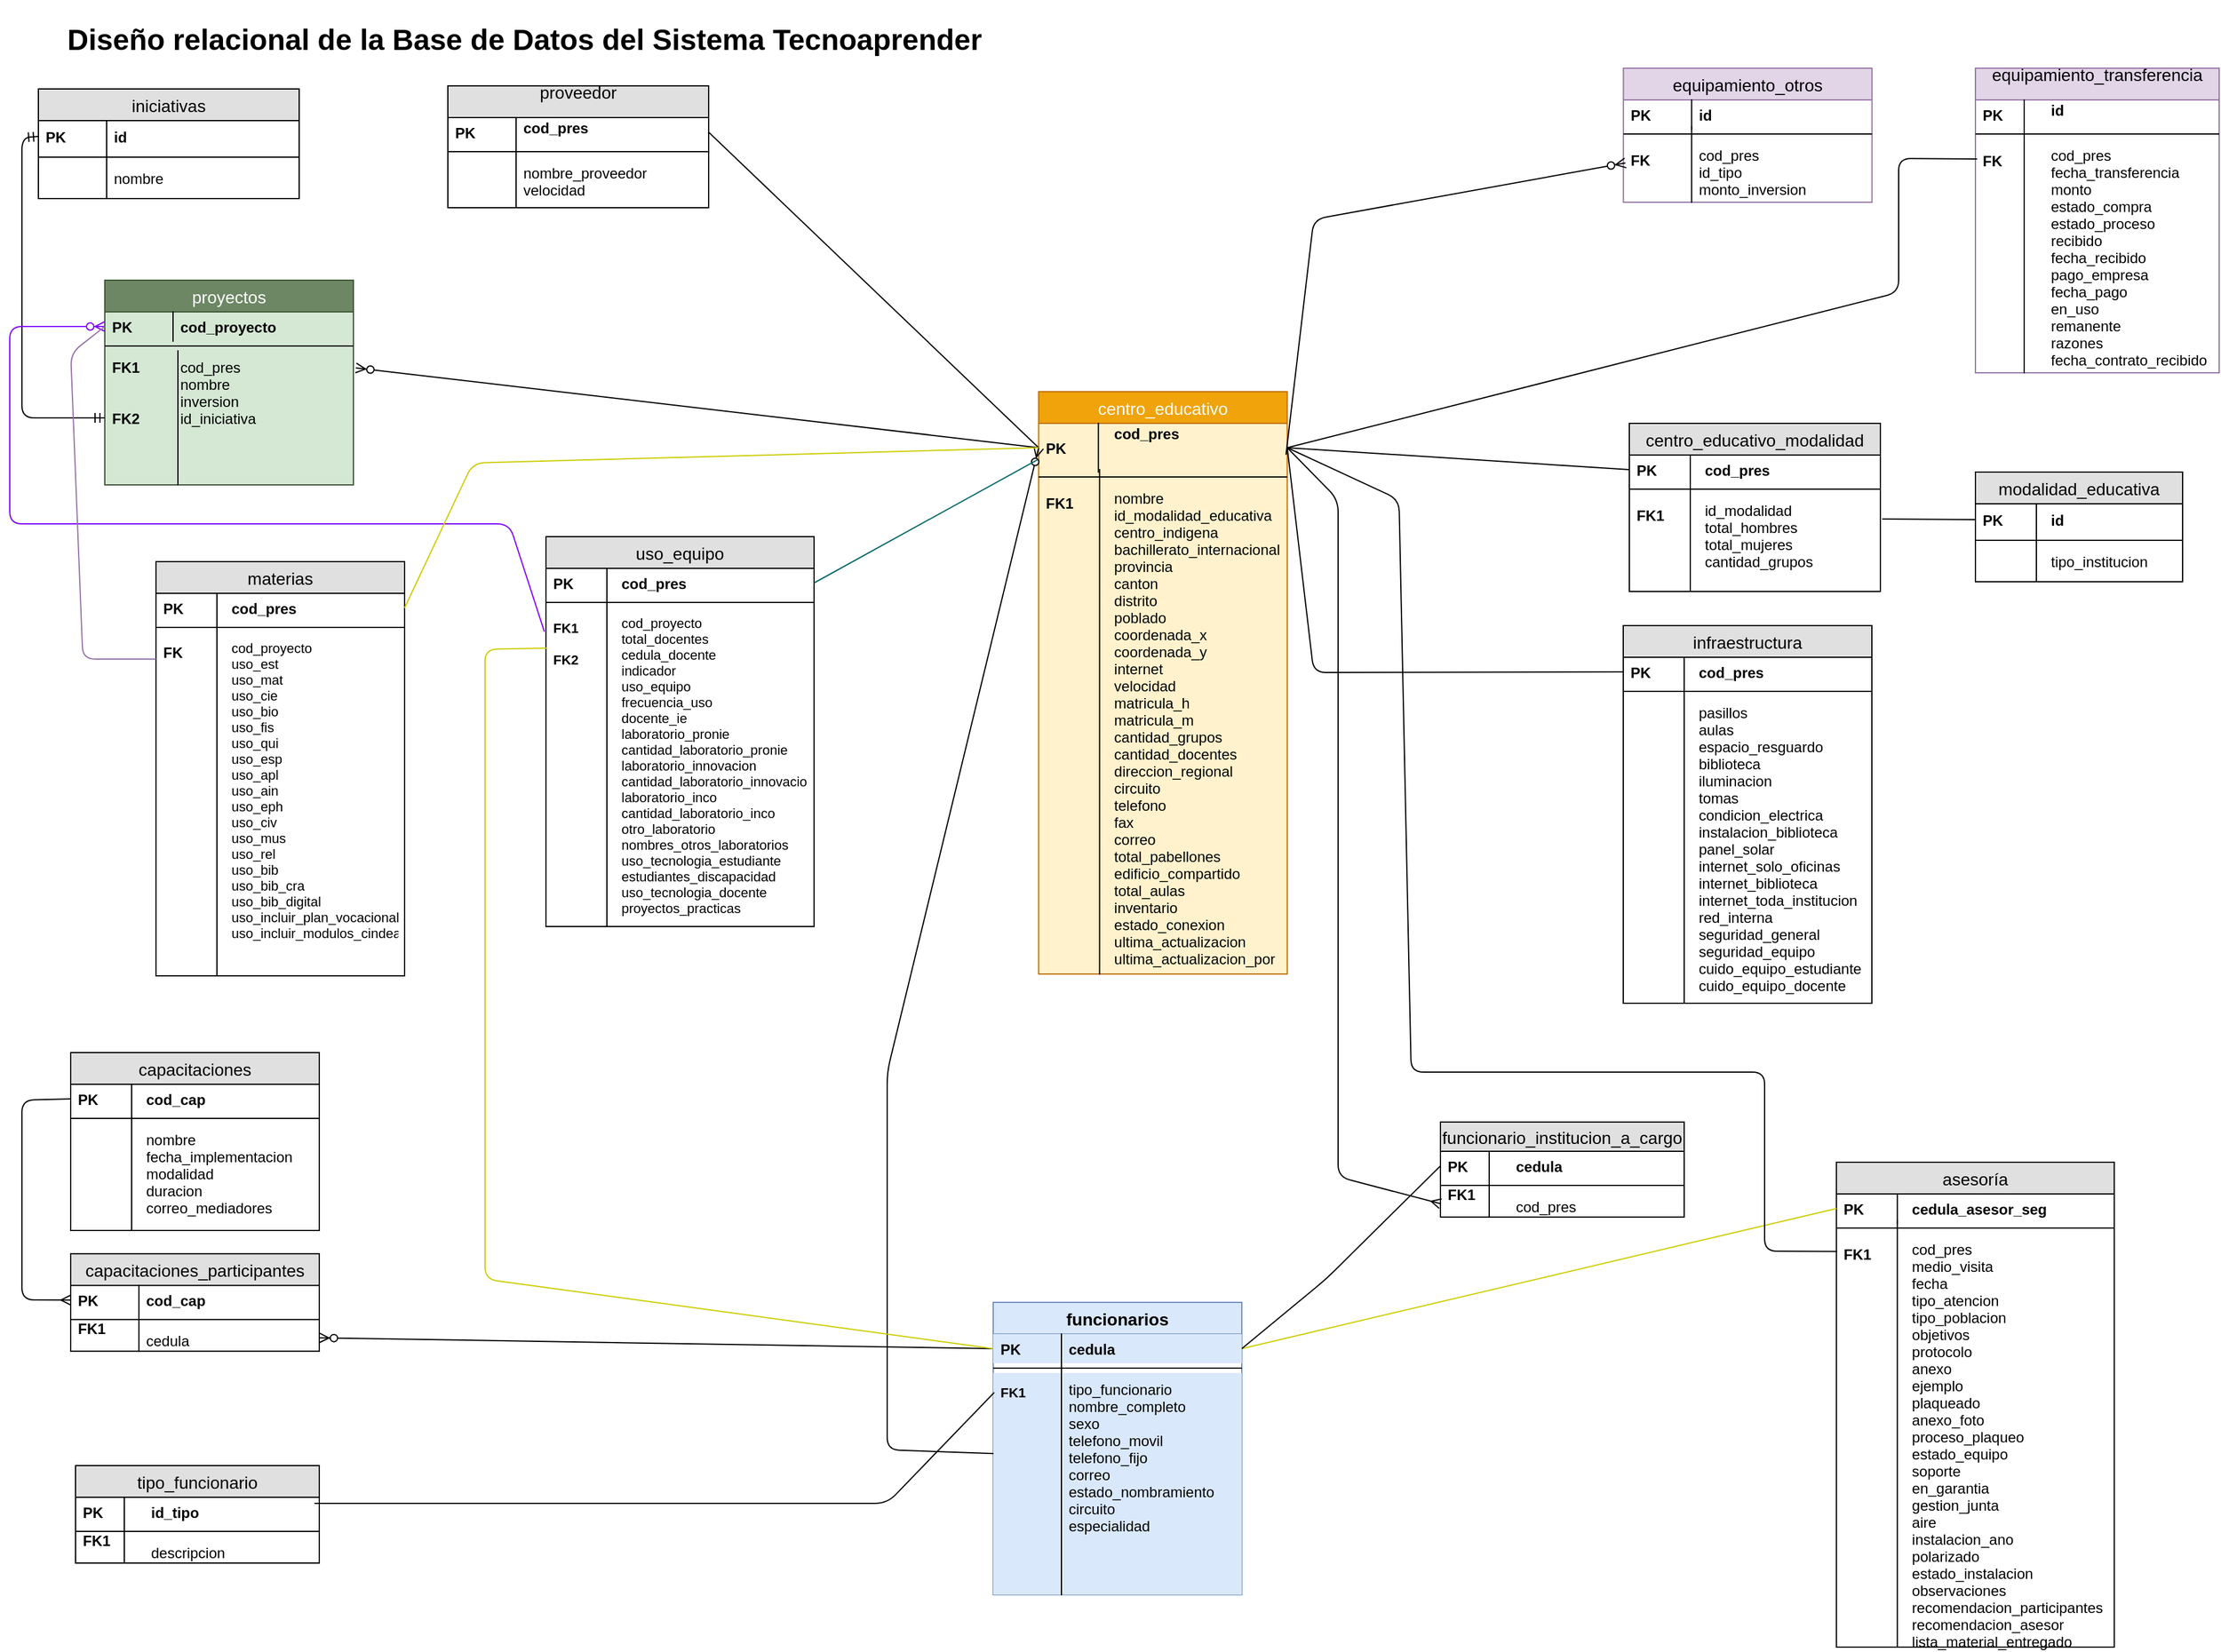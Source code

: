 <mxfile version="10.6.7" type="device"><diagram name="Diagrama relacional" id="nK_gPeMko7XYwDF1H2WZ"><mxGraphModel dx="1480" dy="1066" grid="1" gridSize="10" guides="1" tooltips="1" connect="1" arrows="1" fold="1" page="1" pageScale="1" pageWidth="1100" pageHeight="850" math="0" shadow="0"><root><mxCell id="70CsD1qUBubMNaUsmM5_-0"/><mxCell id="70CsD1qUBubMNaUsmM5_-1" parent="70CsD1qUBubMNaUsmM5_-0"/><mxCell id="70CsD1qUBubMNaUsmM5_-2" value="funcionarios" style="swimlane;fontStyle=1;childLayout=stackLayout;horizontal=1;startSize=26;fillColor=#dae8fc;horizontalStack=0;resizeParent=1;resizeParentMax=0;resizeLast=0;collapsible=1;marginBottom=0;swimlaneFillColor=#ffffff;align=center;fontSize=14;strokeColor=#6c8ebf;" parent="70CsD1qUBubMNaUsmM5_-1" vertex="1"><mxGeometry x="817" y="1079" width="204" height="240" as="geometry"/></mxCell><mxCell id="70CsD1qUBubMNaUsmM5_-3" value="cedula" style="shape=partialRectangle;top=0;left=0;right=0;bottom=0;align=left;verticalAlign=middle;fillColor=#dae8fc;spacingLeft=60;spacingRight=4;overflow=hidden;rotatable=0;points=[[0,0.5],[1,0.5]];portConstraint=eastwest;dropTarget=0;fontStyle=1;fontSize=12;strokeColor=#6c8ebf;" parent="70CsD1qUBubMNaUsmM5_-2" vertex="1"><mxGeometry y="26" width="204" height="24" as="geometry"/></mxCell><mxCell id="70CsD1qUBubMNaUsmM5_-4" value="PK" style="shape=partialRectangle;fontStyle=1;top=0;left=0;bottom=0;fillColor=none;align=left;verticalAlign=middle;spacingLeft=4;spacingRight=4;overflow=hidden;rotatable=0;points=[];portConstraint=eastwest;part=1;fontSize=12;" parent="70CsD1qUBubMNaUsmM5_-3" vertex="1" connectable="0"><mxGeometry width="56" height="24" as="geometry"/></mxCell><mxCell id="LbOy3gLzKjs9uN4mFmzp-3" value="" style="line;strokeWidth=1;fillColor=none;align=left;verticalAlign=middle;spacingTop=-1;spacingLeft=3;spacingRight=3;rotatable=0;labelPosition=right;points=[];portConstraint=eastwest;fontSize=12;" parent="70CsD1qUBubMNaUsmM5_-2" vertex="1"><mxGeometry y="50" width="204" height="8" as="geometry"/></mxCell><mxCell id="70CsD1qUBubMNaUsmM5_-5" value="tipo_funcionario&#10;nombre_completo&#10;sexo&#10;telefono_movil&#10;telefono_fijo&#10;correo&#10;estado_nombramiento&#10;circuito&#10;especialidad" style="shape=partialRectangle;top=0;left=0;right=0;bottom=0;align=left;verticalAlign=top;fillColor=#dae8fc;spacingLeft=60;spacingRight=4;overflow=hidden;rotatable=0;points=[[0,0.5],[1,0.5]];portConstraint=eastwest;dropTarget=0;fontSize=12;strokeColor=#6c8ebf;strokeWidth=2;" parent="70CsD1qUBubMNaUsmM5_-2" vertex="1"><mxGeometry y="58" width="204" height="182" as="geometry"/></mxCell><mxCell id="70CsD1qUBubMNaUsmM5_-6" value="&#10;FK1&#10;&#10;&#10;&#10;" style="shape=partialRectangle;top=0;left=0;bottom=0;fillColor=none;align=left;verticalAlign=top;spacingLeft=4;spacingRight=4;overflow=hidden;rotatable=0;points=[];portConstraint=eastwest;part=1;fontSize=11;fontStyle=1" parent="70CsD1qUBubMNaUsmM5_-5" vertex="1" connectable="0"><mxGeometry y="-10" width="56" height="192" as="geometry"/></mxCell><mxCell id="70CsD1qUBubMNaUsmM5_-7" value="centro_educativo" style="swimlane;fontStyle=0;childLayout=stackLayout;horizontal=1;startSize=26;fillColor=#f0a30a;horizontalStack=0;resizeParent=1;resizeParentMax=0;resizeLast=0;collapsible=1;marginBottom=0;swimlaneFillColor=#FFF2CC;align=center;fontSize=14;strokeColor=#BD7000;fontColor=#ffffff;" parent="70CsD1qUBubMNaUsmM5_-1" vertex="1"><mxGeometry x="854.286" y="331.5" width="204" height="478" as="geometry"><mxRectangle x="432.286" y="331.5" width="140" height="26" as="alternateBounds"/></mxGeometry></mxCell><mxCell id="70CsD1qUBubMNaUsmM5_-8" value="cod_pres&#10;&#10;&#10;" style="shape=partialRectangle;top=0;left=0;right=0;bottom=0;align=left;verticalAlign=middle;fillColor=none;spacingLeft=60;spacingRight=4;overflow=hidden;rotatable=0;points=[[0,0.5],[1,0.5]];portConstraint=eastwest;dropTarget=0;fontStyle=1;fontSize=12;" parent="70CsD1qUBubMNaUsmM5_-7" vertex="1"><mxGeometry y="26" width="204" height="40" as="geometry"/></mxCell><mxCell id="70CsD1qUBubMNaUsmM5_-9" value="PK" style="shape=partialRectangle;fontStyle=1;top=0;left=0;bottom=0;fillColor=none;align=left;verticalAlign=middle;spacingLeft=4;spacingRight=4;overflow=hidden;rotatable=0;points=[];portConstraint=eastwest;part=1;fontSize=12;" parent="70CsD1qUBubMNaUsmM5_-8" vertex="1" connectable="0"><mxGeometry width="49.02" height="40" as="geometry"/></mxCell><mxCell id="26c_GhgYYlvCBqpbUdVv-12" value="" style="line;strokeWidth=1;fillColor=none;align=left;verticalAlign=middle;spacingTop=-1;spacingLeft=3;spacingRight=3;rotatable=0;labelPosition=right;points=[];portConstraint=eastwest;fontSize=12;" parent="70CsD1qUBubMNaUsmM5_-7" vertex="1"><mxGeometry y="66" width="204" height="8" as="geometry"/></mxCell><mxCell id="70CsD1qUBubMNaUsmM5_-10" value="nombre&#10;id_modalidad_educativa&#10;centro_indigena&#10;bachillerato_internacional&#10;provincia&#10;canton&#10;distrito&#10;poblado&#10;coordenada_x&#10;coordenada_y&#10;internet&#10;velocidad&#10;matricula_h&#10;matricula_m&#10;cantidad_grupos&#10;cantidad_docentes&#10;direccion_regional&#10;circuito&#10;telefono&#10;fax&#10;correo&#10;total_pabellones&#10;edificio_compartido&#10;total_aulas&#10;inventario&#10;estado_conexion&#10;ultima_actualizacion&#10;ultima_actualizacion_por" style="shape=partialRectangle;top=0;left=0;right=0;bottom=0;align=left;verticalAlign=top;fillColor=none;spacingLeft=60;spacingRight=4;overflow=hidden;rotatable=0;points=[[0,0.5],[1,0.5]];portConstraint=eastwest;dropTarget=0;fontSize=12;" parent="70CsD1qUBubMNaUsmM5_-7" vertex="1"><mxGeometry y="74" width="204" height="404" as="geometry"/></mxCell><mxCell id="70CsD1qUBubMNaUsmM5_-11" value="&#10;FK1&#10;" style="shape=partialRectangle;top=0;left=0;bottom=0;fillColor=none;align=left;verticalAlign=top;spacingLeft=4;spacingRight=4;overflow=hidden;rotatable=0;points=[];portConstraint=eastwest;part=1;fontSize=12;fontStyle=1" parent="70CsD1qUBubMNaUsmM5_-10" vertex="1" connectable="0"><mxGeometry y="-10" width="50" height="414" as="geometry"/></mxCell><mxCell id="70CsD1qUBubMNaUsmM5_-35" value="&lt;h1&gt;Diseño relacional de la Base de Datos del Sistema Tecnoaprender&lt;/h1&gt;" style="text;html=1;resizable=0;points=[];autosize=1;align=center;verticalAlign=top;spacingTop=-4;" parent="70CsD1qUBubMNaUsmM5_-1" vertex="1"><mxGeometry x="47" y="10" width="770" height="50" as="geometry"/></mxCell><mxCell id="70CsD1qUBubMNaUsmM5_-57" value="proyectos" style="swimlane;fontStyle=0;childLayout=stackLayout;horizontal=1;startSize=26;fillColor=#6d8764;horizontalStack=0;resizeParent=1;resizeParentMax=0;resizeLast=0;collapsible=1;marginBottom=0;swimlaneFillColor=#D5E8D4;align=center;fontSize=14;strokeColor=#3A5431;fontColor=#ffffff;" parent="70CsD1qUBubMNaUsmM5_-1" vertex="1"><mxGeometry x="88" y="240" width="204" height="168" as="geometry"/></mxCell><mxCell id="70CsD1qUBubMNaUsmM5_-58" value="cod_proyecto" style="shape=partialRectangle;top=0;left=0;right=0;bottom=0;align=left;verticalAlign=middle;fillColor=none;spacingLeft=60;spacingRight=4;overflow=hidden;rotatable=0;points=[[0,0.5],[1,0.5]];portConstraint=eastwest;dropTarget=0;fontStyle=1;fontSize=12;" parent="70CsD1qUBubMNaUsmM5_-57" vertex="1"><mxGeometry y="26" width="204" height="24" as="geometry"/></mxCell><mxCell id="70CsD1qUBubMNaUsmM5_-59" value="PK" style="shape=partialRectangle;fontStyle=1;top=0;left=0;bottom=0;fillColor=none;align=left;verticalAlign=middle;spacingLeft=4;spacingRight=4;overflow=hidden;rotatable=0;points=[];portConstraint=eastwest;part=1;fontSize=12;" parent="70CsD1qUBubMNaUsmM5_-58" vertex="1" connectable="0"><mxGeometry width="56" height="24" as="geometry"/></mxCell><mxCell id="jRcBji1wo9NUfJZyXixR-2" value="" style="line;strokeWidth=1;fillColor=none;align=left;verticalAlign=middle;spacingTop=-1;spacingLeft=3;spacingRight=3;rotatable=0;labelPosition=right;points=[];portConstraint=eastwest;fontSize=12;" parent="70CsD1qUBubMNaUsmM5_-57" vertex="1"><mxGeometry y="50" width="204" height="8" as="geometry"/></mxCell><mxCell id="70CsD1qUBubMNaUsmM5_-60" value="cod_pres&#10;nombre&#10;inversion&#10;id_iniciativa&#10;" style="shape=partialRectangle;top=0;left=0;right=0;bottom=0;align=left;verticalAlign=top;fillColor=none;spacingLeft=60;spacingRight=4;overflow=hidden;rotatable=0;points=[[0,0.5],[1,0.5]];portConstraint=eastwest;dropTarget=0;fontSize=12;" parent="70CsD1qUBubMNaUsmM5_-57" vertex="1"><mxGeometry y="58" width="204" height="110" as="geometry"/></mxCell><mxCell id="70CsD1qUBubMNaUsmM5_-61" value="FK1&#10;&#10;&#10;FK2&#10;" style="shape=partialRectangle;top=0;left=0;bottom=0;fillColor=none;align=left;verticalAlign=top;spacingLeft=4;spacingRight=4;overflow=hidden;rotatable=0;points=[];portConstraint=eastwest;part=1;fontSize=12;fontStyle=1" parent="70CsD1qUBubMNaUsmM5_-60" vertex="1" connectable="0"><mxGeometry width="60" height="110" as="geometry"/></mxCell><mxCell id="jRcBji1wo9NUfJZyXixR-9" value="" style="endArrow=none;html=1;fontColor=#000000;entryX=0;entryY=0.5;entryDx=0;entryDy=0;startArrow=ERzeroToMany;startFill=1;" parent="70CsD1qUBubMNaUsmM5_-1" target="70CsD1qUBubMNaUsmM5_-8" edge="1"><mxGeometry width="50" height="50" relative="1" as="geometry"><mxPoint x="294" y="312" as="sourcePoint"/><mxPoint x="138.5" y="841.5" as="targetPoint"/><Array as="points"/></mxGeometry></mxCell><mxCell id="LbOy3gLzKjs9uN4mFmzp-12" value="iniciativas" style="swimlane;fontStyle=0;childLayout=stackLayout;horizontal=1;startSize=26;fillColor=#e0e0e0;horizontalStack=0;resizeParent=1;resizeParentMax=0;resizeLast=0;collapsible=1;marginBottom=0;swimlaneFillColor=#ffffff;align=center;fontSize=14;" parent="70CsD1qUBubMNaUsmM5_-1" vertex="1"><mxGeometry x="33.5" y="83" width="214" height="90" as="geometry"/></mxCell><mxCell id="LbOy3gLzKjs9uN4mFmzp-13" value="id" style="shape=partialRectangle;top=0;left=0;right=0;bottom=0;align=left;verticalAlign=middle;fillColor=none;spacingLeft=60;spacingRight=4;overflow=hidden;rotatable=0;points=[[0,0.5],[1,0.5]];portConstraint=eastwest;dropTarget=0;fontStyle=1;fontSize=12;" parent="LbOy3gLzKjs9uN4mFmzp-12" vertex="1"><mxGeometry y="26" width="214" height="26" as="geometry"/></mxCell><mxCell id="LbOy3gLzKjs9uN4mFmzp-14" value="PK" style="shape=partialRectangle;fontStyle=1;top=0;left=0;bottom=0;fillColor=none;align=left;verticalAlign=middle;spacingLeft=4;spacingRight=4;overflow=hidden;rotatable=0;points=[];portConstraint=eastwest;part=1;fontSize=12;" parent="LbOy3gLzKjs9uN4mFmzp-13" vertex="1" connectable="0"><mxGeometry width="56" height="26" as="geometry"/></mxCell><mxCell id="LbOy3gLzKjs9uN4mFmzp-15" value="" style="line;strokeWidth=1;fillColor=none;align=left;verticalAlign=middle;spacingTop=-1;spacingLeft=3;spacingRight=3;rotatable=0;labelPosition=right;points=[];portConstraint=eastwest;fontSize=12;" parent="LbOy3gLzKjs9uN4mFmzp-12" vertex="1"><mxGeometry y="52" width="214" height="8" as="geometry"/></mxCell><mxCell id="LbOy3gLzKjs9uN4mFmzp-16" value="nombre" style="shape=partialRectangle;top=0;left=0;right=0;bottom=0;align=left;verticalAlign=top;fillColor=none;spacingLeft=60;spacingRight=4;overflow=hidden;rotatable=0;points=[[0,0.5],[1,0.5]];portConstraint=eastwest;dropTarget=0;fontSize=12;" parent="LbOy3gLzKjs9uN4mFmzp-12" vertex="1"><mxGeometry y="60" width="214" height="30" as="geometry"/></mxCell><mxCell id="LbOy3gLzKjs9uN4mFmzp-17" value="" style="shape=partialRectangle;top=0;left=0;bottom=0;fillColor=none;align=left;verticalAlign=top;spacingLeft=4;spacingRight=4;overflow=hidden;rotatable=0;points=[];portConstraint=eastwest;part=1;fontSize=12;" parent="LbOy3gLzKjs9uN4mFmzp-16" vertex="1" connectable="0"><mxGeometry y="-10" width="56" height="40" as="geometry"/></mxCell><mxCell id="LbOy3gLzKjs9uN4mFmzp-18" value="" style="endArrow=ERmandOne;html=1;fontColor=#000000;entryX=0;entryY=0.5;entryDx=0;entryDy=0;exitX=0;exitY=0.5;exitDx=0;exitDy=0;startArrow=ERmandOne;startFill=0;endFill=0;" parent="70CsD1qUBubMNaUsmM5_-1" source="LbOy3gLzKjs9uN4mFmzp-13" target="70CsD1qUBubMNaUsmM5_-60" edge="1"><mxGeometry width="50" height="50" relative="1" as="geometry"><mxPoint x="298.643" y="94.357" as="sourcePoint"/><mxPoint x="308.643" y="281.5" as="targetPoint"/><Array as="points"><mxPoint x="20" y="123"/><mxPoint x="20" y="230"/><mxPoint x="20" y="353"/></Array></mxGeometry></mxCell><mxCell id="LbOy3gLzKjs9uN4mFmzp-33" value="capacitaciones" style="swimlane;fontStyle=0;childLayout=stackLayout;horizontal=1;startSize=26;fillColor=#e0e0e0;horizontalStack=0;resizeParent=1;resizeParentMax=0;resizeLast=0;collapsible=1;marginBottom=0;swimlaneFillColor=#ffffff;align=center;fontSize=14;" parent="70CsD1qUBubMNaUsmM5_-1" vertex="1"><mxGeometry x="60" y="874" width="204" height="146" as="geometry"/></mxCell><mxCell id="LbOy3gLzKjs9uN4mFmzp-34" value="cod_cap" style="shape=partialRectangle;top=0;left=0;right=0;bottom=0;align=left;verticalAlign=middle;fillColor=none;spacingLeft=60;spacingRight=4;overflow=hidden;rotatable=0;points=[[0,0.5],[1,0.5]];portConstraint=eastwest;dropTarget=0;fontStyle=1;fontSize=12;" parent="LbOy3gLzKjs9uN4mFmzp-33" vertex="1"><mxGeometry y="26" width="204" height="24" as="geometry"/></mxCell><mxCell id="LbOy3gLzKjs9uN4mFmzp-35" value="PK" style="shape=partialRectangle;fontStyle=1;top=0;left=0;bottom=0;fillColor=none;align=left;verticalAlign=middle;spacingLeft=4;spacingRight=4;overflow=hidden;rotatable=0;points=[];portConstraint=eastwest;part=1;fontSize=12;" parent="LbOy3gLzKjs9uN4mFmzp-34" vertex="1" connectable="0"><mxGeometry width="50" height="24" as="geometry"/></mxCell><mxCell id="LbOy3gLzKjs9uN4mFmzp-36" value="" style="line;strokeWidth=1;fillColor=none;align=left;verticalAlign=middle;spacingTop=-1;spacingLeft=3;spacingRight=3;rotatable=0;labelPosition=right;points=[];portConstraint=eastwest;fontSize=12;" parent="LbOy3gLzKjs9uN4mFmzp-33" vertex="1"><mxGeometry y="50" width="204" height="8" as="geometry"/></mxCell><mxCell id="WTbJHNVnl9deusrNLzJS-25" value="nombre&#10;fecha_implementacion&#10;modalidad&#10;duracion&#10;correo_mediadores" style="shape=partialRectangle;top=0;left=0;right=0;bottom=0;align=left;verticalAlign=top;fillColor=none;spacingLeft=60;spacingRight=4;overflow=hidden;rotatable=0;points=[[0,0.5],[1,0.5]];portConstraint=eastwest;dropTarget=0;fontSize=12;" parent="LbOy3gLzKjs9uN4mFmzp-33" vertex="1"><mxGeometry y="58" width="204" height="88" as="geometry"/></mxCell><mxCell id="WTbJHNVnl9deusrNLzJS-26" value="" style="shape=partialRectangle;top=0;left=0;bottom=0;fillColor=none;align=left;verticalAlign=top;spacingLeft=4;spacingRight=4;overflow=hidden;rotatable=0;points=[];portConstraint=eastwest;part=1;fontSize=12;fontStyle=1" parent="WTbJHNVnl9deusrNLzJS-25" vertex="1" connectable="0"><mxGeometry y="-10" width="50" height="98" as="geometry"/></mxCell><mxCell id="KheHOwz11Q2umZHi5CLH-0" value="capacitaciones_participantes" style="swimlane;fontStyle=0;childLayout=stackLayout;horizontal=1;startSize=26;fillColor=#e0e0e0;horizontalStack=0;resizeParent=1;resizeParentMax=0;resizeLast=0;collapsible=1;marginBottom=0;swimlaneFillColor=#ffffff;align=center;fontSize=14;" parent="70CsD1qUBubMNaUsmM5_-1" vertex="1"><mxGeometry x="60" y="1039.133" width="204" height="80" as="geometry"/></mxCell><mxCell id="KheHOwz11Q2umZHi5CLH-1" value="cod_cap" style="shape=partialRectangle;top=0;left=0;right=0;bottom=0;align=left;verticalAlign=middle;fillColor=none;spacingLeft=60;spacingRight=4;overflow=hidden;rotatable=0;points=[[0,0.5],[1,0.5]];portConstraint=eastwest;dropTarget=0;fontStyle=1;fontSize=12;" parent="KheHOwz11Q2umZHi5CLH-0" vertex="1"><mxGeometry y="26" width="204" height="24" as="geometry"/></mxCell><mxCell id="KheHOwz11Q2umZHi5CLH-2" value="PK" style="shape=partialRectangle;fontStyle=1;top=0;left=0;bottom=0;fillColor=none;align=left;verticalAlign=middle;spacingLeft=4;spacingRight=4;overflow=hidden;rotatable=0;points=[];portConstraint=eastwest;part=1;fontSize=12;" parent="KheHOwz11Q2umZHi5CLH-1" vertex="1" connectable="0"><mxGeometry width="56" height="24" as="geometry"/></mxCell><mxCell id="KheHOwz11Q2umZHi5CLH-3" value="" style="line;strokeWidth=1;fillColor=none;align=left;verticalAlign=middle;spacingTop=-1;spacingLeft=3;spacingRight=3;rotatable=0;labelPosition=right;points=[];portConstraint=eastwest;fontSize=12;" parent="KheHOwz11Q2umZHi5CLH-0" vertex="1"><mxGeometry y="50" width="204" height="8" as="geometry"/></mxCell><mxCell id="KheHOwz11Q2umZHi5CLH-4" value="cedula" style="shape=partialRectangle;top=0;left=0;right=0;bottom=0;align=left;verticalAlign=top;fillColor=none;spacingLeft=60;spacingRight=4;overflow=hidden;rotatable=0;points=[[0,0.5],[1,0.5]];portConstraint=eastwest;dropTarget=0;fontSize=12;" parent="KheHOwz11Q2umZHi5CLH-0" vertex="1"><mxGeometry y="58" width="204" height="22" as="geometry"/></mxCell><mxCell id="KheHOwz11Q2umZHi5CLH-5" value="FK1" style="shape=partialRectangle;top=0;left=0;bottom=0;fillColor=none;align=left;verticalAlign=top;spacingLeft=4;spacingRight=4;overflow=hidden;rotatable=0;points=[];portConstraint=eastwest;part=1;fontSize=12;fontStyle=1" parent="KheHOwz11Q2umZHi5CLH-4" vertex="1" connectable="0"><mxGeometry y="-10" width="56" height="32" as="geometry"/></mxCell><mxCell id="KheHOwz11Q2umZHi5CLH-6" value="" style="endArrow=ERmany;html=1;entryX=0;entryY=0.5;entryDx=0;entryDy=0;endFill=0;startArrow=none;startFill=0;exitX=0;exitY=0.5;exitDx=0;exitDy=0;" parent="70CsD1qUBubMNaUsmM5_-1" source="LbOy3gLzKjs9uN4mFmzp-34" target="KheHOwz11Q2umZHi5CLH-1" edge="1"><mxGeometry width="50" height="50" relative="1" as="geometry"><mxPoint x="72.5" y="587" as="sourcePoint"/><mxPoint x="132.5" y="967" as="targetPoint"/><Array as="points"><mxPoint x="20" y="913"/><mxPoint x="20" y="1077"/></Array></mxGeometry></mxCell><mxCell id="KheHOwz11Q2umZHi5CLH-14" value="" style="endArrow=none;html=1;entryX=0;entryY=0.5;entryDx=0;entryDy=0;exitX=1;exitY=0.5;exitDx=0;exitDy=0;endFill=0;startArrow=ERzeroToMany;startFill=1;" parent="70CsD1qUBubMNaUsmM5_-1" source="KheHOwz11Q2umZHi5CLH-4" target="70CsD1qUBubMNaUsmM5_-3" edge="1"><mxGeometry width="50" height="50" relative="1" as="geometry"><mxPoint x="52.5" y="1067" as="sourcePoint"/><mxPoint x="102.5" y="1017" as="targetPoint"/><Array as="points"/></mxGeometry></mxCell><mxCell id="KheHOwz11Q2umZHi5CLH-26" value="" style="endArrow=ERzeroToMany;html=1;entryX=0;entryY=0.5;entryDx=0;entryDy=0;exitX=0.001;exitY=0.363;exitDx=0;exitDy=0;exitPerimeter=0;endFill=1;" parent="70CsD1qUBubMNaUsmM5_-1" source="70CsD1qUBubMNaUsmM5_-5" target="70CsD1qUBubMNaUsmM5_-8" edge="1"><mxGeometry width="50" height="50" relative="1" as="geometry"><mxPoint x="-7.5" y="867" as="sourcePoint"/><mxPoint x="42.5" y="817" as="targetPoint"/><Array as="points"><mxPoint x="730" y="1200"/><mxPoint x="730" y="890"/></Array></mxGeometry></mxCell><mxCell id="2m4CyWdhGGiBbOlGdRJ--0" value="funcionario_institucion_a_cargo" style="swimlane;fontStyle=0;childLayout=stackLayout;horizontal=1;startSize=24;fillColor=#e0e0e0;horizontalStack=0;resizeParent=1;resizeParentMax=0;resizeLast=0;collapsible=1;marginBottom=0;swimlaneFillColor=#ffffff;align=center;fontSize=14;" parent="70CsD1qUBubMNaUsmM5_-1" vertex="1"><mxGeometry x="1184" y="931" width="200" height="78" as="geometry"/></mxCell><mxCell id="2m4CyWdhGGiBbOlGdRJ--1" value="cedula" style="shape=partialRectangle;top=0;left=0;right=0;bottom=0;align=left;verticalAlign=middle;fillColor=none;spacingLeft=60;spacingRight=4;overflow=hidden;rotatable=0;points=[[0,0.5],[1,0.5]];portConstraint=eastwest;dropTarget=0;fontStyle=1;fontSize=12;" parent="2m4CyWdhGGiBbOlGdRJ--0" vertex="1"><mxGeometry y="24" width="200" height="24" as="geometry"/></mxCell><mxCell id="2m4CyWdhGGiBbOlGdRJ--2" value="PK" style="shape=partialRectangle;fontStyle=1;top=0;left=0;bottom=0;fillColor=none;align=left;verticalAlign=middle;spacingLeft=4;spacingRight=4;overflow=hidden;rotatable=0;points=[];portConstraint=eastwest;part=1;fontSize=12;" parent="2m4CyWdhGGiBbOlGdRJ--1" vertex="1" connectable="0"><mxGeometry width="40" height="24" as="geometry"/></mxCell><mxCell id="2m4CyWdhGGiBbOlGdRJ--3" value="" style="line;strokeWidth=1;fillColor=none;align=left;verticalAlign=middle;spacingTop=-1;spacingLeft=3;spacingRight=3;rotatable=0;labelPosition=right;points=[];portConstraint=eastwest;fontSize=12;" parent="2m4CyWdhGGiBbOlGdRJ--0" vertex="1"><mxGeometry y="48" width="200" height="8" as="geometry"/></mxCell><mxCell id="2m4CyWdhGGiBbOlGdRJ--4" value="cod_pres&#10;" style="shape=partialRectangle;top=0;left=0;right=0;bottom=0;align=left;verticalAlign=top;fillColor=none;spacingLeft=60;spacingRight=4;overflow=hidden;rotatable=0;points=[[0,0.5],[1,0.5]];portConstraint=eastwest;dropTarget=0;fontSize=12;" parent="2m4CyWdhGGiBbOlGdRJ--0" vertex="1"><mxGeometry y="56" width="200" height="22" as="geometry"/></mxCell><mxCell id="2m4CyWdhGGiBbOlGdRJ--5" value="FK1" style="shape=partialRectangle;top=0;left=0;bottom=0;fillColor=none;align=left;verticalAlign=top;spacingLeft=4;spacingRight=4;overflow=hidden;rotatable=0;points=[];portConstraint=eastwest;part=1;fontSize=12;fontStyle=1" parent="2m4CyWdhGGiBbOlGdRJ--4" vertex="1" connectable="0"><mxGeometry y="-10" width="40" height="32" as="geometry"/></mxCell><mxCell id="2m4CyWdhGGiBbOlGdRJ--8" value="" style="endArrow=none;html=1;exitX=0;exitY=0.5;exitDx=0;exitDy=0;entryX=1;entryY=0.5;entryDx=0;entryDy=0;startArrow=ERmany;startFill=0;" parent="70CsD1qUBubMNaUsmM5_-1" source="2m4CyWdhGGiBbOlGdRJ--4" target="70CsD1qUBubMNaUsmM5_-8" edge="1"><mxGeometry width="50" height="50" relative="1" as="geometry"><mxPoint x="22.5" y="867" as="sourcePoint"/><mxPoint x="872.5" y="297" as="targetPoint"/><Array as="points"><mxPoint x="1100" y="976"/><mxPoint x="1100" y="900"/><mxPoint x="1100" y="420"/></Array></mxGeometry></mxCell><mxCell id="FhAlbXYEajgLbdDT8Ggg-0" value="asesoría" style="swimlane;fontStyle=0;childLayout=stackLayout;horizontal=1;startSize=26;fillColor=#e0e0e0;horizontalStack=0;resizeParent=1;resizeParentMax=0;resizeLast=0;collapsible=1;marginBottom=0;swimlaneFillColor=#ffffff;align=center;fontSize=14;" parent="70CsD1qUBubMNaUsmM5_-1" vertex="1"><mxGeometry x="1508.898" y="964" width="228" height="398" as="geometry"/></mxCell><mxCell id="FhAlbXYEajgLbdDT8Ggg-1" value="cedula_asesor_seg" style="shape=partialRectangle;top=0;left=0;right=0;bottom=0;align=left;verticalAlign=middle;fillColor=none;spacingLeft=60;spacingRight=4;overflow=hidden;rotatable=0;points=[[0,0.5],[1,0.5]];portConstraint=eastwest;dropTarget=0;fontStyle=1;fontSize=12;" parent="FhAlbXYEajgLbdDT8Ggg-0" vertex="1"><mxGeometry y="26" width="228" height="24" as="geometry"/></mxCell><mxCell id="FhAlbXYEajgLbdDT8Ggg-2" value="PK" style="shape=partialRectangle;fontStyle=1;top=0;left=0;bottom=0;fillColor=none;align=left;verticalAlign=middle;spacingLeft=4;spacingRight=4;overflow=hidden;rotatable=0;points=[];portConstraint=eastwest;part=1;fontSize=12;" parent="FhAlbXYEajgLbdDT8Ggg-1" vertex="1" connectable="0"><mxGeometry width="50" height="24" as="geometry"/></mxCell><mxCell id="FhAlbXYEajgLbdDT8Ggg-3" value="" style="line;strokeWidth=1;fillColor=none;align=left;verticalAlign=middle;spacingTop=-1;spacingLeft=3;spacingRight=3;rotatable=0;labelPosition=right;points=[];portConstraint=eastwest;fontSize=12;" parent="FhAlbXYEajgLbdDT8Ggg-0" vertex="1"><mxGeometry y="50" width="228" height="8" as="geometry"/></mxCell><mxCell id="FhAlbXYEajgLbdDT8Ggg-4" value="cod_pres&#10;medio_visita&#10;fecha&#10;tipo_atencion&#10;tipo_poblacion&#10;objetivos&#10;protocolo&#10;anexo&#10;ejemplo&#10;plaqueado&#10;anexo_foto&#10;proceso_plaqueo&#10;estado_equipo&#10;soporte&#10;en_garantia&#10;gestion_junta&#10;aire&#10;instalacion_ano&#10;polarizado&#10;estado_instalacion&#10;observaciones&#10;recomendacion_participantes&#10;recomendacion_asesor&#10;lista_material_entregado&#10;" style="shape=partialRectangle;top=0;left=0;right=0;bottom=0;align=left;verticalAlign=top;fillColor=none;spacingLeft=60;spacingRight=4;overflow=hidden;rotatable=0;points=[[0,0.5],[1,0.5]];portConstraint=eastwest;dropTarget=0;fontSize=12;" parent="FhAlbXYEajgLbdDT8Ggg-0" vertex="1"><mxGeometry y="58" width="228" height="340" as="geometry"/></mxCell><mxCell id="FhAlbXYEajgLbdDT8Ggg-5" value="&#10;FK1&#10;&#10;&#10;&#10;&#10;&#10;&#10;" style="shape=partialRectangle;top=0;left=0;bottom=0;fillColor=none;align=left;verticalAlign=top;spacingLeft=4;spacingRight=4;overflow=hidden;rotatable=0;points=[];portConstraint=eastwest;part=1;fontSize=12;fontStyle=1" parent="FhAlbXYEajgLbdDT8Ggg-4" vertex="1" connectable="0"><mxGeometry y="-9.942" width="50" height="349.942" as="geometry"/></mxCell><mxCell id="N8f7pUC1HEL3RwTPdJHp-0" value="equipamiento_otros" style="swimlane;fontStyle=0;childLayout=stackLayout;horizontal=1;startSize=26;fillColor=#e1d5e7;horizontalStack=0;resizeParent=1;resizeParentMax=0;resizeLast=0;collapsible=1;marginBottom=0;swimlaneFillColor=#ffffff;align=center;fontSize=14;strokeColor=#9673a6;" parent="70CsD1qUBubMNaUsmM5_-1" vertex="1"><mxGeometry x="1334.133" y="66" width="204" height="110" as="geometry"/></mxCell><mxCell id="N8f7pUC1HEL3RwTPdJHp-1" value="id" style="shape=partialRectangle;top=0;left=0;right=0;bottom=0;align=left;verticalAlign=middle;fillColor=none;spacingLeft=60;spacingRight=4;overflow=hidden;rotatable=0;points=[[0,0.5],[1,0.5]];portConstraint=eastwest;dropTarget=0;fontStyle=1;fontSize=12;" parent="N8f7pUC1HEL3RwTPdJHp-0" vertex="1"><mxGeometry y="26" width="204" height="24" as="geometry"/></mxCell><mxCell id="N8f7pUC1HEL3RwTPdJHp-2" value="PK" style="shape=partialRectangle;fontStyle=1;top=0;left=0;bottom=0;fillColor=none;align=left;verticalAlign=middle;spacingLeft=4;spacingRight=4;overflow=hidden;rotatable=0;points=[];portConstraint=eastwest;part=1;fontSize=12;" parent="N8f7pUC1HEL3RwTPdJHp-1" vertex="1" connectable="0"><mxGeometry width="56" height="24" as="geometry"/></mxCell><mxCell id="N8f7pUC1HEL3RwTPdJHp-3" value="" style="line;strokeWidth=1;fillColor=none;align=left;verticalAlign=middle;spacingTop=-1;spacingLeft=3;spacingRight=3;rotatable=0;labelPosition=right;points=[];portConstraint=eastwest;fontSize=12;" parent="N8f7pUC1HEL3RwTPdJHp-0" vertex="1"><mxGeometry y="50" width="204" height="8" as="geometry"/></mxCell><mxCell id="N8f7pUC1HEL3RwTPdJHp-4" value="cod_pres&#10;id_tipo&#10;monto_inversion" style="shape=partialRectangle;top=0;left=0;right=0;bottom=0;align=left;verticalAlign=top;fillColor=none;spacingLeft=60;spacingRight=4;overflow=hidden;rotatable=0;points=[[0,0.5],[1,0.5]];portConstraint=eastwest;dropTarget=0;fontSize=12;" parent="N8f7pUC1HEL3RwTPdJHp-0" vertex="1"><mxGeometry y="58" width="204" height="52" as="geometry"/></mxCell><mxCell id="N8f7pUC1HEL3RwTPdJHp-5" value="&#10;FK" style="shape=partialRectangle;top=0;left=0;bottom=0;fillColor=none;align=left;verticalAlign=top;spacingLeft=4;spacingRight=4;overflow=hidden;rotatable=0;points=[];portConstraint=eastwest;part=1;fontSize=12;fontStyle=1" parent="N8f7pUC1HEL3RwTPdJHp-4" vertex="1" connectable="0"><mxGeometry y="-10" width="56" height="62" as="geometry"/></mxCell><mxCell id="ZrbowAS1S4867nITLnRk-0" value="proveedor&#10;" style="swimlane;fontStyle=0;childLayout=stackLayout;horizontal=1;startSize=26;fillColor=#e0e0e0;horizontalStack=0;resizeParent=1;resizeParentMax=0;resizeLast=0;collapsible=1;marginBottom=0;swimlaneFillColor=#ffffff;align=center;fontSize=14;" parent="70CsD1qUBubMNaUsmM5_-1" vertex="1"><mxGeometry x="369.5" y="80.5" width="214" height="100" as="geometry"/></mxCell><mxCell id="ZrbowAS1S4867nITLnRk-1" value="cod_pres&#10;" style="shape=partialRectangle;top=0;left=0;right=0;bottom=0;align=left;verticalAlign=middle;fillColor=none;spacingLeft=60;spacingRight=4;overflow=hidden;rotatable=0;points=[[0,0.5],[1,0.5]];portConstraint=eastwest;dropTarget=0;fontStyle=1;fontSize=12;" parent="ZrbowAS1S4867nITLnRk-0" vertex="1"><mxGeometry y="26" width="214" height="24" as="geometry"/></mxCell><mxCell id="ZrbowAS1S4867nITLnRk-2" value="PK" style="shape=partialRectangle;fontStyle=1;top=0;left=0;bottom=0;fillColor=none;align=left;verticalAlign=middle;spacingLeft=4;spacingRight=4;overflow=hidden;rotatable=0;points=[];portConstraint=eastwest;part=1;fontSize=12;" parent="ZrbowAS1S4867nITLnRk-1" vertex="1" connectable="0"><mxGeometry width="56" height="24" as="geometry"/></mxCell><mxCell id="ZrbowAS1S4867nITLnRk-3" value="" style="line;strokeWidth=1;fillColor=none;align=left;verticalAlign=middle;spacingTop=-1;spacingLeft=3;spacingRight=3;rotatable=0;labelPosition=right;points=[];portConstraint=eastwest;fontSize=12;" parent="ZrbowAS1S4867nITLnRk-0" vertex="1"><mxGeometry y="50" width="214" height="8" as="geometry"/></mxCell><mxCell id="ZrbowAS1S4867nITLnRk-4" value="nombre_proveedor&#10;velocidad&#10;" style="shape=partialRectangle;top=0;left=0;right=0;bottom=0;align=left;verticalAlign=top;fillColor=none;spacingLeft=60;spacingRight=4;overflow=hidden;rotatable=0;points=[[0,0.5],[1,0.5]];portConstraint=eastwest;dropTarget=0;fontSize=12;" parent="ZrbowAS1S4867nITLnRk-0" vertex="1"><mxGeometry y="58" width="214" height="42" as="geometry"/></mxCell><mxCell id="ZrbowAS1S4867nITLnRk-5" value="" style="shape=partialRectangle;top=0;left=0;bottom=0;fillColor=none;align=left;verticalAlign=top;spacingLeft=4;spacingRight=4;overflow=hidden;rotatable=0;points=[];portConstraint=eastwest;part=1;fontSize=12;fontStyle=1" parent="ZrbowAS1S4867nITLnRk-4" vertex="1" connectable="0"><mxGeometry y="-8.077" width="56" height="50.077" as="geometry"/></mxCell><mxCell id="ZrbowAS1S4867nITLnRk-7" value="tipo_funcionario" style="swimlane;fontStyle=0;childLayout=stackLayout;horizontal=1;startSize=26;fillColor=#e0e0e0;horizontalStack=0;resizeParent=1;resizeParentMax=0;resizeLast=0;collapsible=1;marginBottom=0;swimlaneFillColor=#ffffff;align=center;fontSize=14;" parent="70CsD1qUBubMNaUsmM5_-1" vertex="1"><mxGeometry x="64" y="1213" width="200" height="80" as="geometry"/></mxCell><mxCell id="ZrbowAS1S4867nITLnRk-8" value="id_tipo" style="shape=partialRectangle;top=0;left=0;right=0;bottom=0;align=left;verticalAlign=middle;fillColor=none;spacingLeft=60;spacingRight=4;overflow=hidden;rotatable=0;points=[[0,0.5],[1,0.5]];portConstraint=eastwest;dropTarget=0;fontStyle=1;fontSize=12;" parent="ZrbowAS1S4867nITLnRk-7" vertex="1"><mxGeometry y="26" width="200" height="24" as="geometry"/></mxCell><mxCell id="ZrbowAS1S4867nITLnRk-9" value="PK" style="shape=partialRectangle;fontStyle=1;top=0;left=0;bottom=0;fillColor=none;align=left;verticalAlign=middle;spacingLeft=4;spacingRight=4;overflow=hidden;rotatable=0;points=[];portConstraint=eastwest;part=1;fontSize=12;" parent="ZrbowAS1S4867nITLnRk-8" vertex="1" connectable="0"><mxGeometry width="40" height="24" as="geometry"/></mxCell><mxCell id="ZrbowAS1S4867nITLnRk-10" value="" style="line;strokeWidth=1;fillColor=none;align=left;verticalAlign=middle;spacingTop=-1;spacingLeft=3;spacingRight=3;rotatable=0;labelPosition=right;points=[];portConstraint=eastwest;fontSize=12;" parent="ZrbowAS1S4867nITLnRk-7" vertex="1"><mxGeometry y="50" width="200" height="8" as="geometry"/></mxCell><mxCell id="ZrbowAS1S4867nITLnRk-11" value="descripcion&#10;" style="shape=partialRectangle;top=0;left=0;right=0;bottom=0;align=left;verticalAlign=top;fillColor=none;spacingLeft=60;spacingRight=4;overflow=hidden;rotatable=0;points=[[0,0.5],[1,0.5]];portConstraint=eastwest;dropTarget=0;fontSize=12;" parent="ZrbowAS1S4867nITLnRk-7" vertex="1"><mxGeometry y="58" width="200" height="22" as="geometry"/></mxCell><mxCell id="ZrbowAS1S4867nITLnRk-12" value="FK1" style="shape=partialRectangle;top=0;left=0;bottom=0;fillColor=none;align=left;verticalAlign=top;spacingLeft=4;spacingRight=4;overflow=hidden;rotatable=0;points=[];portConstraint=eastwest;part=1;fontSize=12;fontStyle=1" parent="ZrbowAS1S4867nITLnRk-11" vertex="1" connectable="0"><mxGeometry y="-10" width="40" height="32" as="geometry"/></mxCell><mxCell id="ZrbowAS1S4867nITLnRk-25" value="uso_equipo" style="swimlane;fontStyle=0;childLayout=stackLayout;horizontal=1;startSize=26;fillColor=#e0e0e0;horizontalStack=0;resizeParent=1;resizeParentMax=0;resizeLast=0;collapsible=1;marginBottom=0;swimlaneFillColor=#ffffff;align=center;fontSize=14;" parent="70CsD1qUBubMNaUsmM5_-1" vertex="1"><mxGeometry x="450" y="450.5" width="220" height="320" as="geometry"/></mxCell><mxCell id="ZrbowAS1S4867nITLnRk-26" value="cod_pres" style="shape=partialRectangle;top=0;left=0;right=0;bottom=0;align=left;verticalAlign=middle;fillColor=none;spacingLeft=60;spacingRight=4;overflow=hidden;rotatable=0;points=[[0,0.5],[1,0.5]];portConstraint=eastwest;dropTarget=0;fontStyle=1;fontSize=12;" parent="ZrbowAS1S4867nITLnRk-25" vertex="1"><mxGeometry y="26" width="220" height="24" as="geometry"/></mxCell><mxCell id="ZrbowAS1S4867nITLnRk-27" value="PK" style="shape=partialRectangle;fontStyle=1;top=0;left=0;bottom=0;fillColor=none;align=left;verticalAlign=middle;spacingLeft=4;spacingRight=4;overflow=hidden;rotatable=0;points=[];portConstraint=eastwest;part=1;fontSize=12;" parent="ZrbowAS1S4867nITLnRk-26" vertex="1" connectable="0"><mxGeometry width="50" height="24" as="geometry"/></mxCell><mxCell id="ZrbowAS1S4867nITLnRk-28" value="" style="line;strokeWidth=1;fillColor=none;align=left;verticalAlign=middle;spacingTop=-1;spacingLeft=3;spacingRight=3;rotatable=0;labelPosition=right;points=[];portConstraint=eastwest;fontSize=12;" parent="ZrbowAS1S4867nITLnRk-25" vertex="1"><mxGeometry y="50" width="220" height="8" as="geometry"/></mxCell><mxCell id="ZrbowAS1S4867nITLnRk-29" value="cod_proyecto&#10;total_docentes&#10;cedula_docente&#10;indicador&#10;uso_equipo&#10;frecuencia_uso&#10;docente_ie&#10;laboratorio_pronie&#10;cantidad_laboratorio_pronie&#10;laboratorio_innovacion&#10;cantidad_laboratorio_innovacion&#10;laboratorio_inco&#10;cantidad_laboratorio_inco&#10;otro_laboratorio&#10;nombres_otros_laboratorios&#10;uso_tecnologia_estudiante&#10;estudiantes_discapacidad&#10;uso_tecnologia_docente&#10;proyectos_practicas" style="shape=partialRectangle;top=0;left=0;right=0;bottom=0;align=left;verticalAlign=top;fillColor=none;spacingLeft=60;spacingRight=4;overflow=hidden;rotatable=0;points=[[0,0.5],[1,0.5]];portConstraint=eastwest;dropTarget=0;fontSize=11;" parent="ZrbowAS1S4867nITLnRk-25" vertex="1"><mxGeometry y="58" width="220" height="262" as="geometry"/></mxCell><mxCell id="ZrbowAS1S4867nITLnRk-30" value="&#10;FK1&#10;&#10;FK2&#10;" style="shape=partialRectangle;top=0;left=0;bottom=0;fillColor=none;align=left;verticalAlign=top;spacingLeft=4;spacingRight=4;overflow=hidden;rotatable=0;points=[];portConstraint=eastwest;part=1;fontSize=11;fontStyle=1" parent="ZrbowAS1S4867nITLnRk-29" vertex="1" connectable="0"><mxGeometry y="-8.973" width="50" height="270.973" as="geometry"/></mxCell><mxCell id="ZrbowAS1S4867nITLnRk-38" value="" style="endArrow=none;html=1;exitX=-0.005;exitY=0.748;exitDx=0;exitDy=0;exitPerimeter=0;strokeColor=#006666;entryX=1;entryY=0.5;entryDx=0;entryDy=0;" parent="70CsD1qUBubMNaUsmM5_-1" source="70CsD1qUBubMNaUsmM5_-8" target="ZrbowAS1S4867nITLnRk-26" edge="1"><mxGeometry width="50" height="50" relative="1" as="geometry"><mxPoint x="430" y="390" as="sourcePoint"/><mxPoint x="302" y="496" as="targetPoint"/><Array as="points"/></mxGeometry></mxCell><mxCell id="ZrbowAS1S4867nITLnRk-41" value="" style="endArrow=none;html=1;entryX=0;entryY=0.5;entryDx=0;entryDy=0;exitX=1.007;exitY=0.256;exitDx=0;exitDy=0;exitPerimeter=0;" parent="70CsD1qUBubMNaUsmM5_-1" source="26c_GhgYYlvCBqpbUdVv-4" target="N8f7pUC1HEL3RwTPdJHp-8" edge="1"><mxGeometry width="50" height="50" relative="1" as="geometry"><mxPoint x="1190.5" y="948" as="sourcePoint"/><mxPoint x="1240.5" y="898" as="targetPoint"/><Array as="points"/></mxGeometry></mxCell><mxCell id="ZrbowAS1S4867nITLnRk-42" value="" style="endArrow=none;html=1;entryX=0;entryY=0.5;entryDx=0;entryDy=0;exitX=1;exitY=0.5;exitDx=0;exitDy=0;" parent="70CsD1qUBubMNaUsmM5_-1" source="70CsD1qUBubMNaUsmM5_-8" target="26c_GhgYYlvCBqpbUdVv-7" edge="1"><mxGeometry width="50" height="50" relative="1" as="geometry"><mxPoint x="680" y="390" as="sourcePoint"/><mxPoint x="1850" y="350" as="targetPoint"/><Array as="points"><mxPoint x="1080" y="562"/></Array></mxGeometry></mxCell><mxCell id="ZrbowAS1S4867nITLnRk-43" value="" style="endArrow=none;html=1;exitX=0;exitY=0.5;exitDx=0;exitDy=0;entryX=1;entryY=0.5;entryDx=0;entryDy=0;" parent="70CsD1qUBubMNaUsmM5_-1" source="70CsD1qUBubMNaUsmM5_-8" target="ZrbowAS1S4867nITLnRk-1" edge="1"><mxGeometry width="50" height="50" relative="1" as="geometry"><mxPoint x="1160" y="220" as="sourcePoint"/><mxPoint x="1250" y="51" as="targetPoint"/><Array as="points"/></mxGeometry></mxCell><mxCell id="ZrbowAS1S4867nITLnRk-44" value="equipamiento_transferencia&#10;" style="swimlane;fontStyle=0;childLayout=stackLayout;horizontal=1;startSize=26;fillColor=#e1d5e7;horizontalStack=0;resizeParent=1;resizeParentMax=0;resizeLast=0;collapsible=1;marginBottom=0;swimlaneFillColor=#ffffff;align=center;fontSize=14;strokeColor=#9673a6;" parent="70CsD1qUBubMNaUsmM5_-1" vertex="1"><mxGeometry x="1623" y="66" width="200" height="250" as="geometry"/></mxCell><mxCell id="ZrbowAS1S4867nITLnRk-45" value="id&#10;" style="shape=partialRectangle;top=0;left=0;right=0;bottom=0;align=left;verticalAlign=middle;fillColor=none;spacingLeft=60;spacingRight=4;overflow=hidden;rotatable=0;points=[[0,0.5],[1,0.5]];portConstraint=eastwest;dropTarget=0;fontStyle=1;fontSize=12;" parent="ZrbowAS1S4867nITLnRk-44" vertex="1"><mxGeometry y="26" width="200" height="24" as="geometry"/></mxCell><mxCell id="ZrbowAS1S4867nITLnRk-46" value="PK" style="shape=partialRectangle;fontStyle=1;top=0;left=0;bottom=0;fillColor=none;align=left;verticalAlign=middle;spacingLeft=4;spacingRight=4;overflow=hidden;rotatable=0;points=[];portConstraint=eastwest;part=1;fontSize=12;" parent="ZrbowAS1S4867nITLnRk-45" vertex="1" connectable="0"><mxGeometry width="40" height="24" as="geometry"/></mxCell><mxCell id="ZrbowAS1S4867nITLnRk-47" value="" style="line;strokeWidth=1;fillColor=none;align=left;verticalAlign=middle;spacingTop=-1;spacingLeft=3;spacingRight=3;rotatable=0;labelPosition=right;points=[];portConstraint=eastwest;fontSize=12;" parent="ZrbowAS1S4867nITLnRk-44" vertex="1"><mxGeometry y="50" width="200" height="8" as="geometry"/></mxCell><mxCell id="ZrbowAS1S4867nITLnRk-48" value="cod_pres&#10;fecha_transferencia&#10;monto&#10;estado_compra&#10;estado_proceso&#10;recibido&#10;fecha_recibido&#10;pago_empresa&#10;fecha_pago&#10;en_uso&#10;remanente&#10;razones&#10;fecha_contrato_recibido" style="shape=partialRectangle;top=0;left=0;right=0;bottom=0;align=left;verticalAlign=top;fillColor=none;spacingLeft=60;spacingRight=4;overflow=hidden;rotatable=0;points=[[0,0.5],[1,0.5]];portConstraint=eastwest;dropTarget=0;fontSize=12;" parent="ZrbowAS1S4867nITLnRk-44" vertex="1"><mxGeometry y="58" width="200" height="192" as="geometry"/></mxCell><mxCell id="ZrbowAS1S4867nITLnRk-49" value="&#10;FK" style="shape=partialRectangle;top=0;left=0;bottom=0;fillColor=none;align=left;verticalAlign=top;spacingLeft=4;spacingRight=4;overflow=hidden;rotatable=0;points=[];portConstraint=eastwest;part=1;fontSize=12;fontStyle=1" parent="ZrbowAS1S4867nITLnRk-48" vertex="1" connectable="0"><mxGeometry y="-9.6" width="40" height="201.6" as="geometry"/></mxCell><mxCell id="ZrbowAS1S4867nITLnRk-50" value="" style="endArrow=none;html=1;fontColor=none;entryX=0.007;entryY=0.086;entryDx=0;entryDy=0;entryPerimeter=0;exitX=1;exitY=0.5;exitDx=0;exitDy=0;" parent="70CsD1qUBubMNaUsmM5_-1" source="70CsD1qUBubMNaUsmM5_-8" target="ZrbowAS1S4867nITLnRk-48" edge="1"><mxGeometry width="50" height="50" relative="1" as="geometry"><mxPoint x="1640" y="170" as="sourcePoint"/><mxPoint x="1770" y="200" as="targetPoint"/><Array as="points"><mxPoint x="1560" y="250"/><mxPoint x="1560" y="140"/></Array></mxGeometry></mxCell><mxCell id="26c_GhgYYlvCBqpbUdVv-0" value="centro_educativo_modalidad" style="swimlane;fontStyle=0;childLayout=stackLayout;horizontal=1;startSize=26;fillColor=#e0e0e0;horizontalStack=0;resizeParent=1;resizeParentMax=0;resizeLast=0;collapsible=1;marginBottom=0;swimlaneFillColor=#ffffff;align=center;fontSize=14;" parent="70CsD1qUBubMNaUsmM5_-1" vertex="1"><mxGeometry x="1339" y="357.5" width="206" height="138" as="geometry"/></mxCell><mxCell id="26c_GhgYYlvCBqpbUdVv-1" value="cod_pres" style="shape=partialRectangle;top=0;left=0;right=0;bottom=0;align=left;verticalAlign=middle;fillColor=none;spacingLeft=60;spacingRight=4;overflow=hidden;rotatable=0;points=[[0,0.5],[1,0.5]];portConstraint=eastwest;dropTarget=0;fontStyle=1;fontSize=12;" parent="26c_GhgYYlvCBqpbUdVv-0" vertex="1"><mxGeometry y="26" width="206" height="24" as="geometry"/></mxCell><mxCell id="26c_GhgYYlvCBqpbUdVv-2" value="PK" style="shape=partialRectangle;fontStyle=1;top=0;left=0;bottom=0;fillColor=none;align=left;verticalAlign=middle;spacingLeft=4;spacingRight=4;overflow=hidden;rotatable=0;points=[];portConstraint=eastwest;part=1;fontSize=12;" parent="26c_GhgYYlvCBqpbUdVv-1" vertex="1" connectable="0"><mxGeometry width="50" height="24" as="geometry"/></mxCell><mxCell id="26c_GhgYYlvCBqpbUdVv-3" value="" style="line;strokeWidth=1;fillColor=none;align=left;verticalAlign=middle;spacingTop=-1;spacingLeft=3;spacingRight=3;rotatable=0;labelPosition=right;points=[];portConstraint=eastwest;fontSize=12;" parent="26c_GhgYYlvCBqpbUdVv-0" vertex="1"><mxGeometry y="50" width="206" height="8" as="geometry"/></mxCell><mxCell id="26c_GhgYYlvCBqpbUdVv-4" value="id_modalidad&#10;total_hombres&#10;total_mujeres&#10;cantidad_grupos" style="shape=partialRectangle;top=0;left=0;right=0;bottom=0;align=left;verticalAlign=top;fillColor=none;spacingLeft=60;spacingRight=4;overflow=hidden;rotatable=0;points=[[0,0.5],[1,0.5]];portConstraint=eastwest;dropTarget=0;fontSize=12;" parent="26c_GhgYYlvCBqpbUdVv-0" vertex="1"><mxGeometry y="58" width="206" height="80" as="geometry"/></mxCell><mxCell id="26c_GhgYYlvCBqpbUdVv-5" value="&#10;FK1&#10;" style="shape=partialRectangle;top=0;left=0;bottom=0;fillColor=none;align=left;verticalAlign=top;spacingLeft=4;spacingRight=4;overflow=hidden;rotatable=0;points=[];portConstraint=eastwest;part=1;fontSize=12;fontStyle=1" parent="26c_GhgYYlvCBqpbUdVv-4" vertex="1" connectable="0"><mxGeometry y="-10" width="50" height="90" as="geometry"/></mxCell><mxCell id="N8f7pUC1HEL3RwTPdJHp-7" value="modalidad_educativa" style="swimlane;fontStyle=0;childLayout=stackLayout;horizontal=1;startSize=26;fillColor=#e0e0e0;horizontalStack=0;resizeParent=1;resizeParentMax=0;resizeLast=0;collapsible=1;marginBottom=0;swimlaneFillColor=#ffffff;align=center;fontSize=14;" parent="70CsD1qUBubMNaUsmM5_-1" vertex="1"><mxGeometry x="1623" y="397.5" width="170" height="90" as="geometry"/></mxCell><mxCell id="N8f7pUC1HEL3RwTPdJHp-8" value="id" style="shape=partialRectangle;top=0;left=0;right=0;bottom=0;align=left;verticalAlign=middle;fillColor=none;spacingLeft=60;spacingRight=4;overflow=hidden;rotatable=0;points=[[0,0.5],[1,0.5]];portConstraint=eastwest;dropTarget=0;fontStyle=1;fontSize=12;" parent="N8f7pUC1HEL3RwTPdJHp-7" vertex="1"><mxGeometry y="26" width="170" height="26" as="geometry"/></mxCell><mxCell id="N8f7pUC1HEL3RwTPdJHp-9" value="PK" style="shape=partialRectangle;fontStyle=1;top=0;left=0;bottom=0;fillColor=none;align=left;verticalAlign=middle;spacingLeft=4;spacingRight=4;overflow=hidden;rotatable=0;points=[];portConstraint=eastwest;part=1;fontSize=12;" parent="N8f7pUC1HEL3RwTPdJHp-8" vertex="1" connectable="0"><mxGeometry width="50" height="26" as="geometry"/></mxCell><mxCell id="N8f7pUC1HEL3RwTPdJHp-10" value="" style="line;strokeWidth=1;fillColor=none;align=left;verticalAlign=middle;spacingTop=-1;spacingLeft=3;spacingRight=3;rotatable=0;labelPosition=right;points=[];portConstraint=eastwest;fontSize=12;" parent="N8f7pUC1HEL3RwTPdJHp-7" vertex="1"><mxGeometry y="52" width="170" height="8" as="geometry"/></mxCell><mxCell id="N8f7pUC1HEL3RwTPdJHp-11" value="tipo_institucion" style="shape=partialRectangle;top=0;left=0;right=0;bottom=0;align=left;verticalAlign=top;fillColor=none;spacingLeft=60;spacingRight=4;overflow=hidden;rotatable=0;points=[[0,0.5],[1,0.5]];portConstraint=eastwest;dropTarget=0;fontSize=12;" parent="N8f7pUC1HEL3RwTPdJHp-7" vertex="1"><mxGeometry y="60" width="170" height="30" as="geometry"/></mxCell><mxCell id="N8f7pUC1HEL3RwTPdJHp-12" value="" style="shape=partialRectangle;top=0;left=0;bottom=0;fillColor=none;align=left;verticalAlign=top;spacingLeft=4;spacingRight=4;overflow=hidden;rotatable=0;points=[];portConstraint=eastwest;part=1;fontSize=12;" parent="N8f7pUC1HEL3RwTPdJHp-11" vertex="1" connectable="0"><mxGeometry y="-7.5" width="50" height="37.5" as="geometry"/></mxCell><mxCell id="26c_GhgYYlvCBqpbUdVv-6" value="infraestructura" style="swimlane;fontStyle=0;childLayout=stackLayout;horizontal=1;startSize=26;fillColor=#e0e0e0;horizontalStack=0;resizeParent=1;resizeParentMax=0;resizeLast=0;collapsible=1;marginBottom=0;swimlaneFillColor=#ffffff;align=center;fontSize=14;" parent="70CsD1qUBubMNaUsmM5_-1" vertex="1"><mxGeometry x="1334" y="523.5" width="204" height="310" as="geometry"/></mxCell><mxCell id="26c_GhgYYlvCBqpbUdVv-7" value="cod_pres" style="shape=partialRectangle;top=0;left=0;right=0;bottom=0;align=left;verticalAlign=middle;fillColor=none;spacingLeft=60;spacingRight=4;overflow=hidden;rotatable=0;points=[[0,0.5],[1,0.5]];portConstraint=eastwest;dropTarget=0;fontStyle=1;fontSize=12;" parent="26c_GhgYYlvCBqpbUdVv-6" vertex="1"><mxGeometry y="26" width="204" height="24" as="geometry"/></mxCell><mxCell id="26c_GhgYYlvCBqpbUdVv-8" value="PK" style="shape=partialRectangle;fontStyle=1;top=0;left=0;bottom=0;fillColor=none;align=left;verticalAlign=middle;spacingLeft=4;spacingRight=4;overflow=hidden;rotatable=0;points=[];portConstraint=eastwest;part=1;fontSize=12;" parent="26c_GhgYYlvCBqpbUdVv-7" vertex="1" connectable="0"><mxGeometry width="50" height="24" as="geometry"/></mxCell><mxCell id="26c_GhgYYlvCBqpbUdVv-9" value="" style="line;strokeWidth=1;fillColor=none;align=left;verticalAlign=middle;spacingTop=-1;spacingLeft=3;spacingRight=3;rotatable=0;labelPosition=right;points=[];portConstraint=eastwest;fontSize=12;" parent="26c_GhgYYlvCBqpbUdVv-6" vertex="1"><mxGeometry y="50" width="204" height="8" as="geometry"/></mxCell><mxCell id="26c_GhgYYlvCBqpbUdVv-10" value="pasillos&#10;aulas&#10;espacio_resguardo&#10;biblioteca&#10;iluminacion&#10;tomas&#10;condicion_electrica&#10;instalacion_biblioteca&#10;panel_solar&#10;internet_solo_oficinas&#10;internet_biblioteca&#10;internet_toda_institucion&#10;red_interna&#10;seguridad_general&#10;seguridad_equipo&#10;cuido_equipo_estudiante&#10;cuido_equipo_docente" style="shape=partialRectangle;top=0;left=0;right=0;bottom=0;align=left;verticalAlign=top;fillColor=none;spacingLeft=60;spacingRight=4;overflow=hidden;rotatable=0;points=[[0,0.5],[1,0.5]];portConstraint=eastwest;dropTarget=0;fontSize=12;" parent="26c_GhgYYlvCBqpbUdVv-6" vertex="1"><mxGeometry y="58" width="204" height="252" as="geometry"/></mxCell><mxCell id="26c_GhgYYlvCBqpbUdVv-11" value="" style="shape=partialRectangle;top=0;left=0;bottom=0;fillColor=none;align=left;verticalAlign=top;spacingLeft=4;spacingRight=4;overflow=hidden;rotatable=0;points=[];portConstraint=eastwest;part=1;fontSize=12;fontStyle=1" parent="26c_GhgYYlvCBqpbUdVv-10" vertex="1" connectable="0"><mxGeometry y="-10" width="50" height="262" as="geometry"/></mxCell><mxCell id="26c_GhgYYlvCBqpbUdVv-13" value="materias" style="swimlane;fontStyle=0;childLayout=stackLayout;horizontal=1;startSize=26;fillColor=#e0e0e0;horizontalStack=0;resizeParent=1;resizeParentMax=0;resizeLast=0;collapsible=1;marginBottom=0;swimlaneFillColor=#ffffff;align=center;fontSize=14;" parent="70CsD1qUBubMNaUsmM5_-1" vertex="1"><mxGeometry x="130" y="471" width="204" height="340" as="geometry"/></mxCell><mxCell id="26c_GhgYYlvCBqpbUdVv-14" value="cod_pres" style="shape=partialRectangle;top=0;left=0;right=0;bottom=0;align=left;verticalAlign=middle;fillColor=none;spacingLeft=60;spacingRight=4;overflow=hidden;rotatable=0;points=[[0,0.5],[1,0.5]];portConstraint=eastwest;dropTarget=0;fontStyle=1;fontSize=12;" parent="26c_GhgYYlvCBqpbUdVv-13" vertex="1"><mxGeometry y="26" width="204" height="24" as="geometry"/></mxCell><mxCell id="26c_GhgYYlvCBqpbUdVv-15" value="PK" style="shape=partialRectangle;fontStyle=1;top=0;left=0;bottom=0;fillColor=none;align=left;verticalAlign=middle;spacingLeft=4;spacingRight=4;overflow=hidden;rotatable=0;points=[];portConstraint=eastwest;part=1;fontSize=12;" parent="26c_GhgYYlvCBqpbUdVv-14" vertex="1" connectable="0"><mxGeometry width="50" height="24" as="geometry"/></mxCell><mxCell id="26c_GhgYYlvCBqpbUdVv-16" value="" style="line;strokeWidth=1;fillColor=none;align=left;verticalAlign=middle;spacingTop=-1;spacingLeft=3;spacingRight=3;rotatable=0;labelPosition=right;points=[];portConstraint=eastwest;fontSize=12;" parent="26c_GhgYYlvCBqpbUdVv-13" vertex="1"><mxGeometry y="50" width="204" height="8" as="geometry"/></mxCell><mxCell id="26c_GhgYYlvCBqpbUdVv-17" value="cod_proyecto&#10;uso_est&#10;uso_mat&#10;uso_cie&#10;uso_bio&#10;uso_fis&#10;uso_qui&#10;uso_esp&#10;uso_apl&#10;uso_ain&#10;uso_eph&#10;uso_civ&#10;uso_mus&#10;uso_rel&#10;uso_bib&#10;uso_bib_cra&#10;uso_bib_digital&#10;uso_incluir_plan_vocacional&#10;uso_incluir_modulos_cindea_ipec" style="shape=partialRectangle;top=0;left=0;right=0;bottom=0;align=left;verticalAlign=top;fillColor=none;spacingLeft=60;spacingRight=4;overflow=hidden;rotatable=0;points=[[0,0.5],[1,0.5]];portConstraint=eastwest;dropTarget=0;fontSize=11;" parent="26c_GhgYYlvCBqpbUdVv-13" vertex="1"><mxGeometry y="58" width="204" height="282" as="geometry"/></mxCell><mxCell id="26c_GhgYYlvCBqpbUdVv-18" value="&#10;FK&#10;" style="shape=partialRectangle;top=0;left=0;bottom=0;fillColor=none;align=left;verticalAlign=top;spacingLeft=4;spacingRight=4;overflow=hidden;rotatable=0;points=[];portConstraint=eastwest;part=1;fontSize=12;fontStyle=1" parent="26c_GhgYYlvCBqpbUdVv-17" vertex="1" connectable="0"><mxGeometry y="-11.19" width="50" height="293.19" as="geometry"/></mxCell><mxCell id="26c_GhgYYlvCBqpbUdVv-20" value="" style="endArrow=ERzeroToMany;html=1;startArrow=none;startFill=0;endFill=1;entryX=0.008;entryY=0.38;entryDx=0;entryDy=0;exitX=0.995;exitY=0.646;exitDx=0;exitDy=0;exitPerimeter=0;entryPerimeter=0;" parent="70CsD1qUBubMNaUsmM5_-1" source="70CsD1qUBubMNaUsmM5_-8" target="N8f7pUC1HEL3RwTPdJHp-4" edge="1"><mxGeometry width="50" height="50" relative="1" as="geometry"><mxPoint x="1050" y="370" as="sourcePoint"/><mxPoint x="619" y="178.398" as="targetPoint"/><Array as="points"><mxPoint x="1080" y="190"/></Array></mxGeometry></mxCell><mxCell id="26c_GhgYYlvCBqpbUdVv-22" value="" style="endArrow=none;html=1;entryX=0;entryY=0.5;entryDx=0;entryDy=0;exitX=1;exitY=0.5;exitDx=0;exitDy=0;" parent="70CsD1qUBubMNaUsmM5_-1" source="70CsD1qUBubMNaUsmM5_-8" target="26c_GhgYYlvCBqpbUdVv-1" edge="1"><mxGeometry width="50" height="50" relative="1" as="geometry"><mxPoint x="911" y="456" as="sourcePoint"/><mxPoint x="938" y="456" as="targetPoint"/><Array as="points"/></mxGeometry></mxCell><mxCell id="WTbJHNVnl9deusrNLzJS-1" value="" style="endArrow=none;html=1;fontColor=#000000;exitX=0;exitY=0.5;exitDx=0;exitDy=0;startArrow=ERzeroToMany;startFill=1;entryX=-0.006;entryY=0.076;entryDx=0;entryDy=0;entryPerimeter=0;strokeColor=#7F00FF;" parent="70CsD1qUBubMNaUsmM5_-1" source="70CsD1qUBubMNaUsmM5_-58" target="ZrbowAS1S4867nITLnRk-29" edge="1"><mxGeometry width="50" height="50" relative="1" as="geometry"><mxPoint x="304.714" y="322.714" as="sourcePoint"/><mxPoint x="240" y="550" as="targetPoint"/><Array as="points"><mxPoint x="10" y="278"/><mxPoint x="10" y="440"/><mxPoint x="229" y="440"/><mxPoint x="420" y="440"/></Array></mxGeometry></mxCell><mxCell id="WTbJHNVnl9deusrNLzJS-4" value="" style="endArrow=none;html=1;endFill=0;startArrow=none;startFill=0;entryX=0.004;entryY=0.088;entryDx=0;entryDy=0;entryPerimeter=0;" parent="70CsD1qUBubMNaUsmM5_-1" target="70CsD1qUBubMNaUsmM5_-5" edge="1"><mxGeometry width="50" height="50" relative="1" as="geometry"><mxPoint x="260" y="1244" as="sourcePoint"/><mxPoint x="480" y="1140" as="targetPoint"/><Array as="points"><mxPoint x="730" y="1244"/></Array></mxGeometry></mxCell><mxCell id="WTbJHNVnl9deusrNLzJS-16" value="" style="endArrow=none;html=1;exitX=0;exitY=0.5;exitDx=0;exitDy=0;entryX=1;entryY=0.5;entryDx=0;entryDy=0;strokeColor=#CCCC00;" parent="70CsD1qUBubMNaUsmM5_-1" source="70CsD1qUBubMNaUsmM5_-8" target="26c_GhgYYlvCBqpbUdVv-14" edge="1"><mxGeometry width="50" height="50" relative="1" as="geometry"><mxPoint x="479.588" y="400.824" as="sourcePoint"/><mxPoint x="207" y="503.571" as="targetPoint"/><Array as="points"><mxPoint x="390" y="390"/></Array></mxGeometry></mxCell><mxCell id="WTbJHNVnl9deusrNLzJS-18" value="" style="endArrow=none;html=1;strokeColor=#CCCC00;fontSize=11;entryX=0;entryY=0.5;entryDx=0;entryDy=0;exitX=1;exitY=0.5;exitDx=0;exitDy=0;" parent="70CsD1qUBubMNaUsmM5_-1" source="70CsD1qUBubMNaUsmM5_-3" target="FhAlbXYEajgLbdDT8Ggg-1" edge="1"><mxGeometry width="50" height="50" relative="1" as="geometry"><mxPoint x="653" y="1428" as="sourcePoint"/><mxPoint x="703" y="1378" as="targetPoint"/></mxGeometry></mxCell><mxCell id="WTbJHNVnl9deusrNLzJS-19" value="" style="endArrow=none;html=1;strokeColor=#000000;fontSize=11;entryX=0.003;entryY=0.045;entryDx=0;entryDy=0;entryPerimeter=0;exitX=1;exitY=0.5;exitDx=0;exitDy=0;" parent="70CsD1qUBubMNaUsmM5_-1" source="70CsD1qUBubMNaUsmM5_-8" target="FhAlbXYEajgLbdDT8Ggg-4" edge="1"><mxGeometry width="50" height="50" relative="1" as="geometry"><mxPoint x="1093" y="908" as="sourcePoint"/><mxPoint x="1163" y="1028" as="targetPoint"/><Array as="points"><mxPoint x="1150" y="420"/><mxPoint x="1160" y="890"/><mxPoint x="1450" y="890"/><mxPoint x="1450" y="1037"/></Array></mxGeometry></mxCell><mxCell id="WTbJHNVnl9deusrNLzJS-20" value="" style="endArrow=none;html=1;strokeColor=#000000;fontSize=11;entryX=0;entryY=0.5;entryDx=0;entryDy=0;exitX=1;exitY=0.5;exitDx=0;exitDy=0;" parent="70CsD1qUBubMNaUsmM5_-1" source="70CsD1qUBubMNaUsmM5_-3" target="2m4CyWdhGGiBbOlGdRJ--1" edge="1"><mxGeometry width="50" height="50" relative="1" as="geometry"><mxPoint x="200" y="1410" as="sourcePoint"/><mxPoint x="250" y="1360" as="targetPoint"/><Array as="points"><mxPoint x="1090" y="1060"/></Array></mxGeometry></mxCell><mxCell id="WTbJHNVnl9deusrNLzJS-29" value="" style="endArrow=none;html=1;entryX=0.004;entryY=0.128;entryDx=0;entryDy=0;strokeColor=#CCCC00;entryPerimeter=0;exitX=0;exitY=0.5;exitDx=0;exitDy=0;" parent="70CsD1qUBubMNaUsmM5_-1" source="70CsD1qUBubMNaUsmM5_-3" target="ZrbowAS1S4867nITLnRk-29" edge="1"><mxGeometry width="50" height="50" relative="1" as="geometry"><mxPoint x="400" y="1130" as="sourcePoint"/><mxPoint x="343.286" y="518.429" as="targetPoint"/><Array as="points"><mxPoint x="400" y="1060"/><mxPoint x="400" y="543"/></Array></mxGeometry></mxCell><mxCell id="WTbJHNVnl9deusrNLzJS-17" value="" style="endArrow=none;html=1;entryX=0;entryY=0.5;entryDx=0;entryDy=0;strokeColor=#9673a6;fillColor=#e1d5e7;" parent="70CsD1qUBubMNaUsmM5_-1" target="70CsD1qUBubMNaUsmM5_-58" edge="1"><mxGeometry width="50" height="50" relative="1" as="geometry"><mxPoint x="130" y="551" as="sourcePoint"/><mxPoint x="217" y="513.571" as="targetPoint"/><Array as="points"><mxPoint x="70" y="551"/><mxPoint x="60" y="300"/></Array></mxGeometry></mxCell></root></mxGraphModel></diagram><diagram name="Diagrama relacional 3 Funcionarios" id="2MCXLl6ANtUFsLDITeT6"><mxGraphModel dx="740" dy="533" grid="1" gridSize="10" guides="1" tooltips="1" connect="1" arrows="1" fold="1" page="1" pageScale="1" pageWidth="1100" pageHeight="850" math="0" shadow="0"><root><mxCell id="740155ybl0IpsEq7LFWT-0"/><mxCell id="740155ybl0IpsEq7LFWT-1" parent="740155ybl0IpsEq7LFWT-0"/><mxCell id="740155ybl0IpsEq7LFWT-2" value="funcionarios" style="swimlane;fontStyle=0;childLayout=stackLayout;horizontal=1;startSize=26;fillColor=#dae8fc;horizontalStack=0;resizeParent=1;resizeParentMax=0;resizeLast=0;collapsible=1;marginBottom=0;swimlaneFillColor=#ffffff;align=center;fontSize=14;strokeColor=#10151C;" parent="740155ybl0IpsEq7LFWT-1" vertex="1"><mxGeometry x="414" y="339" width="204" height="236" as="geometry"/></mxCell><mxCell id="740155ybl0IpsEq7LFWT-3" value="cedula" style="shape=partialRectangle;top=0;left=0;right=0;bottom=0;align=left;verticalAlign=middle;fillColor=#dae8fc;spacingLeft=60;spacingRight=4;overflow=hidden;rotatable=0;points=[[0,0.5],[1,0.5]];portConstraint=eastwest;dropTarget=0;fontStyle=1;fontSize=12;strokeColor=#10151C;" parent="740155ybl0IpsEq7LFWT-2" vertex="1"><mxGeometry y="26" width="204" height="14" as="geometry"/></mxCell><mxCell id="740155ybl0IpsEq7LFWT-4" value="PK" style="shape=partialRectangle;fontStyle=1;top=0;left=0;bottom=0;fillColor=none;align=left;verticalAlign=middle;spacingLeft=4;spacingRight=4;overflow=hidden;rotatable=0;points=[];portConstraint=eastwest;part=1;fontSize=12;strokeColor=#10151C;" parent="740155ybl0IpsEq7LFWT-3" vertex="1" connectable="0"><mxGeometry width="56" height="14" as="geometry"/></mxCell><mxCell id="740155ybl0IpsEq7LFWT-5" value="" style="line;strokeWidth=1;fillColor=none;align=left;verticalAlign=middle;spacingTop=-1;spacingLeft=3;spacingRight=3;rotatable=0;labelPosition=right;points=[];portConstraint=eastwest;fontSize=12;strokeColor=#10151C;" parent="740155ybl0IpsEq7LFWT-2" vertex="1"><mxGeometry y="40" width="204" height="8" as="geometry"/></mxCell><mxCell id="740155ybl0IpsEq7LFWT-6" value="tipo_funcionario&#10;nombre_completo&#10;sexo&#10;telefono_movil&#10;telefono_fijo&#10;correo&#10;estado_nombramiento&#10;circuito&#10;especialidad" style="shape=partialRectangle;top=0;left=0;right=0;bottom=0;align=left;verticalAlign=top;fillColor=#dae8fc;spacingLeft=60;spacingRight=4;overflow=hidden;rotatable=0;points=[[0,0.5],[1,0.5]];portConstraint=eastwest;dropTarget=0;fontSize=12;strokeColor=#10151C;" parent="740155ybl0IpsEq7LFWT-2" vertex="1"><mxGeometry y="48" width="204" height="188" as="geometry"/></mxCell><mxCell id="740155ybl0IpsEq7LFWT-7" value="&#10;FK1&#10;&#10;&#10;&#10;" style="shape=partialRectangle;top=0;left=0;bottom=0;fillColor=none;align=left;verticalAlign=top;spacingLeft=4;spacingRight=4;overflow=hidden;rotatable=0;points=[];portConstraint=eastwest;part=1;fontSize=12;fontStyle=1;strokeColor=#10151C;" parent="740155ybl0IpsEq7LFWT-6" vertex="1" connectable="0"><mxGeometry y="-10.33" width="56" height="198.33" as="geometry"/></mxCell><mxCell id="740155ybl0IpsEq7LFWT-8" value="centro_educativo" style="swimlane;fontStyle=0;childLayout=stackLayout;horizontal=1;startSize=26;fillColor=#f0a30a;horizontalStack=0;resizeParent=1;resizeParentMax=0;resizeLast=0;collapsible=1;marginBottom=0;swimlaneFillColor=#FFF2CC;align=center;fontSize=14;strokeColor=#BD7000;fontColor=#ffffff;" parent="740155ybl0IpsEq7LFWT-1" vertex="1"><mxGeometry x="869.786" y="166" width="204" height="482" as="geometry"><mxRectangle x="432.286" y="331.5" width="140" height="26" as="alternateBounds"/></mxGeometry></mxCell><mxCell id="740155ybl0IpsEq7LFWT-9" value="cod_pres&#10;&#10;&#10;" style="shape=partialRectangle;top=0;left=0;right=0;bottom=0;align=left;verticalAlign=middle;fillColor=none;spacingLeft=60;spacingRight=4;overflow=hidden;rotatable=0;points=[[0,0.5],[1,0.5]];portConstraint=eastwest;dropTarget=0;fontStyle=1;fontSize=12;" parent="740155ybl0IpsEq7LFWT-8" vertex="1"><mxGeometry y="26" width="204" height="44" as="geometry"/></mxCell><mxCell id="740155ybl0IpsEq7LFWT-10" value="PK" style="shape=partialRectangle;fontStyle=1;top=0;left=0;bottom=0;fillColor=none;align=left;verticalAlign=middle;spacingLeft=4;spacingRight=4;overflow=hidden;rotatable=0;points=[];portConstraint=eastwest;part=1;fontSize=12;" parent="740155ybl0IpsEq7LFWT-9" vertex="1" connectable="0"><mxGeometry width="49.02" height="44" as="geometry"/></mxCell><mxCell id="740155ybl0IpsEq7LFWT-11" value="" style="line;strokeWidth=1;fillColor=none;align=left;verticalAlign=middle;spacingTop=-1;spacingLeft=3;spacingRight=3;rotatable=0;labelPosition=right;points=[];portConstraint=eastwest;fontSize=12;" parent="740155ybl0IpsEq7LFWT-8" vertex="1"><mxGeometry y="70" width="204" height="8" as="geometry"/></mxCell><mxCell id="740155ybl0IpsEq7LFWT-12" value="nombre&#10;id_modalidad_educativa&#10;centro_indigena&#10;bachillerato_internacional&#10;provincia&#10;canton&#10;distrito&#10;poblado&#10;coordenada_x&#10;coordenada_y&#10;internet&#10;velocidad&#10;matricula_h&#10;matricula_m&#10;cantidad_grupos&#10;cantidad_docentes&#10;direccion_regional&#10;circuito&#10;telefono&#10;fax&#10;correo&#10;total_pabellones&#10;edificio_compartido&#10;total_aulas&#10;inventario&#10;estado_conexion&#10;ultima_actualizacion&#10;ultima_actualizacion_por" style="shape=partialRectangle;top=0;left=0;right=0;bottom=0;align=left;verticalAlign=top;fillColor=none;spacingLeft=60;spacingRight=4;overflow=hidden;rotatable=0;points=[[0,0.5],[1,0.5]];portConstraint=eastwest;dropTarget=0;fontSize=12;" parent="740155ybl0IpsEq7LFWT-8" vertex="1"><mxGeometry y="78" width="204" height="404" as="geometry"/></mxCell><mxCell id="740155ybl0IpsEq7LFWT-13" value="&#10;FK1&#10;" style="shape=partialRectangle;top=0;left=0;bottom=0;fillColor=none;align=left;verticalAlign=top;spacingLeft=4;spacingRight=4;overflow=hidden;rotatable=0;points=[];portConstraint=eastwest;part=1;fontSize=12;fontStyle=1" parent="740155ybl0IpsEq7LFWT-12" vertex="1" connectable="0"><mxGeometry y="-10" width="50" height="414" as="geometry"/></mxCell><mxCell id="740155ybl0IpsEq7LFWT-14" value="&lt;h1&gt;Diseño relacional de la Base de Datos del Sistema Tecnoaprender&amp;nbsp;&lt;/h1&gt;&lt;h1&gt;Tabla Funcionarios y sus relaciones&lt;/h1&gt;" style="text;html=1;resizable=0;points=[];autosize=1;align=center;verticalAlign=top;spacingTop=-4;" parent="740155ybl0IpsEq7LFWT-1" vertex="1"><mxGeometry x="164.5" y="40" width="770" height="80" as="geometry"/></mxCell><mxCell id="740155ybl0IpsEq7LFWT-29" value="capacitaciones" style="swimlane;fontStyle=0;childLayout=stackLayout;horizontal=1;startSize=26;fillColor=#e0e0e0;horizontalStack=0;resizeParent=1;resizeParentMax=0;resizeLast=0;collapsible=1;marginBottom=0;swimlaneFillColor=#ffffff;align=center;fontSize=14;" parent="740155ybl0IpsEq7LFWT-1" vertex="1"><mxGeometry x="655" y="662" width="204" height="146" as="geometry"/></mxCell><mxCell id="740155ybl0IpsEq7LFWT-30" value="cod_cap" style="shape=partialRectangle;top=0;left=0;right=0;bottom=0;align=left;verticalAlign=middle;fillColor=none;spacingLeft=60;spacingRight=4;overflow=hidden;rotatable=0;points=[[0,0.5],[1,0.5]];portConstraint=eastwest;dropTarget=0;fontStyle=1;fontSize=12;" parent="740155ybl0IpsEq7LFWT-29" vertex="1"><mxGeometry y="26" width="204" height="24" as="geometry"/></mxCell><mxCell id="740155ybl0IpsEq7LFWT-31" value="PK" style="shape=partialRectangle;fontStyle=1;top=0;left=0;bottom=0;fillColor=none;align=left;verticalAlign=middle;spacingLeft=4;spacingRight=4;overflow=hidden;rotatable=0;points=[];portConstraint=eastwest;part=1;fontSize=12;" parent="740155ybl0IpsEq7LFWT-30" vertex="1" connectable="0"><mxGeometry width="50" height="24" as="geometry"/></mxCell><mxCell id="740155ybl0IpsEq7LFWT-32" value="" style="line;strokeWidth=1;fillColor=none;align=left;verticalAlign=middle;spacingTop=-1;spacingLeft=3;spacingRight=3;rotatable=0;labelPosition=right;points=[];portConstraint=eastwest;fontSize=12;" parent="740155ybl0IpsEq7LFWT-29" vertex="1"><mxGeometry y="50" width="204" height="8" as="geometry"/></mxCell><mxCell id="740155ybl0IpsEq7LFWT-33" value="nombre&#10;fecha_implementacion&#10;modalidad&#10;duracion&#10;correo_mediadores" style="shape=partialRectangle;top=0;left=0;right=0;bottom=0;align=left;verticalAlign=top;fillColor=none;spacingLeft=60;spacingRight=4;overflow=hidden;rotatable=0;points=[[0,0.5],[1,0.5]];portConstraint=eastwest;dropTarget=0;fontSize=12;" parent="740155ybl0IpsEq7LFWT-29" vertex="1"><mxGeometry y="58" width="204" height="88" as="geometry"/></mxCell><mxCell id="740155ybl0IpsEq7LFWT-34" value="" style="shape=partialRectangle;top=0;left=0;bottom=0;fillColor=none;align=left;verticalAlign=top;spacingLeft=4;spacingRight=4;overflow=hidden;rotatable=0;points=[];portConstraint=eastwest;part=1;fontSize=12;fontStyle=1" parent="740155ybl0IpsEq7LFWT-33" vertex="1" connectable="0"><mxGeometry y="-10" width="50" height="98" as="geometry"/></mxCell><mxCell id="740155ybl0IpsEq7LFWT-35" value="capacitaciones_participantes" style="swimlane;fontStyle=0;childLayout=stackLayout;horizontal=1;startSize=26;fillColor=#e0e0e0;horizontalStack=0;resizeParent=1;resizeParentMax=0;resizeLast=0;collapsible=1;marginBottom=0;swimlaneFillColor=#ffffff;align=center;fontSize=14;" parent="740155ybl0IpsEq7LFWT-1" vertex="1"><mxGeometry x="398" y="620.133" width="204" height="80" as="geometry"/></mxCell><mxCell id="740155ybl0IpsEq7LFWT-36" value="cod_cap" style="shape=partialRectangle;top=0;left=0;right=0;bottom=0;align=left;verticalAlign=middle;fillColor=none;spacingLeft=60;spacingRight=4;overflow=hidden;rotatable=0;points=[[0,0.5],[1,0.5]];portConstraint=eastwest;dropTarget=0;fontStyle=1;fontSize=12;" parent="740155ybl0IpsEq7LFWT-35" vertex="1"><mxGeometry y="26" width="204" height="24" as="geometry"/></mxCell><mxCell id="740155ybl0IpsEq7LFWT-37" value="PK" style="shape=partialRectangle;fontStyle=1;top=0;left=0;bottom=0;fillColor=none;align=left;verticalAlign=middle;spacingLeft=4;spacingRight=4;overflow=hidden;rotatable=0;points=[];portConstraint=eastwest;part=1;fontSize=12;" parent="740155ybl0IpsEq7LFWT-36" vertex="1" connectable="0"><mxGeometry width="56" height="24" as="geometry"/></mxCell><mxCell id="740155ybl0IpsEq7LFWT-38" value="" style="line;strokeWidth=1;fillColor=none;align=left;verticalAlign=middle;spacingTop=-1;spacingLeft=3;spacingRight=3;rotatable=0;labelPosition=right;points=[];portConstraint=eastwest;fontSize=12;" parent="740155ybl0IpsEq7LFWT-35" vertex="1"><mxGeometry y="50" width="204" height="8" as="geometry"/></mxCell><mxCell id="740155ybl0IpsEq7LFWT-39" value="cedula" style="shape=partialRectangle;top=0;left=0;right=0;bottom=0;align=left;verticalAlign=top;fillColor=none;spacingLeft=60;spacingRight=4;overflow=hidden;rotatable=0;points=[[0,0.5],[1,0.5]];portConstraint=eastwest;dropTarget=0;fontSize=12;" parent="740155ybl0IpsEq7LFWT-35" vertex="1"><mxGeometry y="58" width="204" height="22" as="geometry"/></mxCell><mxCell id="740155ybl0IpsEq7LFWT-40" value="FK1" style="shape=partialRectangle;top=0;left=0;bottom=0;fillColor=none;align=left;verticalAlign=top;spacingLeft=4;spacingRight=4;overflow=hidden;rotatable=0;points=[];portConstraint=eastwest;part=1;fontSize=12;fontStyle=1" parent="740155ybl0IpsEq7LFWT-39" vertex="1" connectable="0"><mxGeometry y="-10" width="56" height="32" as="geometry"/></mxCell><mxCell id="740155ybl0IpsEq7LFWT-41" value="" style="endArrow=ERmany;html=1;entryX=1;entryY=0.5;entryDx=0;entryDy=0;endFill=0;startArrow=none;startFill=0;exitX=0;exitY=0.5;exitDx=0;exitDy=0;" parent="740155ybl0IpsEq7LFWT-1" source="740155ybl0IpsEq7LFWT-30" target="740155ybl0IpsEq7LFWT-36" edge="1"><mxGeometry width="50" height="50" relative="1" as="geometry"><mxPoint x="72.5" y="587" as="sourcePoint"/><mxPoint x="132.5" y="967" as="targetPoint"/><Array as="points"/></mxGeometry></mxCell><mxCell id="740155ybl0IpsEq7LFWT-42" value="" style="endArrow=none;html=1;entryX=0;entryY=0.5;entryDx=0;entryDy=0;exitX=0;exitY=0.5;exitDx=0;exitDy=0;endFill=0;startArrow=ERzeroToMany;startFill=1;" parent="740155ybl0IpsEq7LFWT-1" source="740155ybl0IpsEq7LFWT-39" target="740155ybl0IpsEq7LFWT-3" edge="1"><mxGeometry width="50" height="50" relative="1" as="geometry"><mxPoint x="52.5" y="1067" as="sourcePoint"/><mxPoint x="102.5" y="1017" as="targetPoint"/><Array as="points"><mxPoint x="360" y="688"/><mxPoint x="360" y="371"/></Array></mxGeometry></mxCell><mxCell id="740155ybl0IpsEq7LFWT-44" value="funcionario_institucion_a_cargo" style="swimlane;fontStyle=0;childLayout=stackLayout;horizontal=1;startSize=24;fillColor=#e0e0e0;horizontalStack=0;resizeParent=1;resizeParentMax=0;resizeLast=0;collapsible=1;marginBottom=0;swimlaneFillColor=#ffffff;align=center;fontSize=14;" parent="740155ybl0IpsEq7LFWT-1" vertex="1"><mxGeometry x="496" y="236.5" width="200" height="78" as="geometry"/></mxCell><mxCell id="740155ybl0IpsEq7LFWT-45" value="cedula" style="shape=partialRectangle;top=0;left=0;right=0;bottom=0;align=left;verticalAlign=middle;fillColor=none;spacingLeft=60;spacingRight=4;overflow=hidden;rotatable=0;points=[[0,0.5],[1,0.5]];portConstraint=eastwest;dropTarget=0;fontStyle=1;fontSize=12;" parent="740155ybl0IpsEq7LFWT-44" vertex="1"><mxGeometry y="24" width="200" height="24" as="geometry"/></mxCell><mxCell id="740155ybl0IpsEq7LFWT-46" value="PK" style="shape=partialRectangle;fontStyle=1;top=0;left=0;bottom=0;fillColor=none;align=left;verticalAlign=middle;spacingLeft=4;spacingRight=4;overflow=hidden;rotatable=0;points=[];portConstraint=eastwest;part=1;fontSize=12;" parent="740155ybl0IpsEq7LFWT-45" vertex="1" connectable="0"><mxGeometry width="40" height="24" as="geometry"/></mxCell><mxCell id="740155ybl0IpsEq7LFWT-47" value="" style="line;strokeWidth=1;fillColor=none;align=left;verticalAlign=middle;spacingTop=-1;spacingLeft=3;spacingRight=3;rotatable=0;labelPosition=right;points=[];portConstraint=eastwest;fontSize=12;" parent="740155ybl0IpsEq7LFWT-44" vertex="1"><mxGeometry y="48" width="200" height="8" as="geometry"/></mxCell><mxCell id="740155ybl0IpsEq7LFWT-48" value="cod_pres&#10;" style="shape=partialRectangle;top=0;left=0;right=0;bottom=0;align=left;verticalAlign=top;fillColor=none;spacingLeft=60;spacingRight=4;overflow=hidden;rotatable=0;points=[[0,0.5],[1,0.5]];portConstraint=eastwest;dropTarget=0;fontSize=12;" parent="740155ybl0IpsEq7LFWT-44" vertex="1"><mxGeometry y="56" width="200" height="22" as="geometry"/></mxCell><mxCell id="740155ybl0IpsEq7LFWT-49" value="FK1" style="shape=partialRectangle;top=0;left=0;bottom=0;fillColor=none;align=left;verticalAlign=top;spacingLeft=4;spacingRight=4;overflow=hidden;rotatable=0;points=[];portConstraint=eastwest;part=1;fontSize=12;fontStyle=1" parent="740155ybl0IpsEq7LFWT-48" vertex="1" connectable="0"><mxGeometry y="-10" width="40" height="32" as="geometry"/></mxCell><mxCell id="740155ybl0IpsEq7LFWT-50" value="" style="endArrow=none;html=1;exitX=1;exitY=0.5;exitDx=0;exitDy=0;entryX=0;entryY=0.5;entryDx=0;entryDy=0;startArrow=ERmany;startFill=0;" parent="740155ybl0IpsEq7LFWT-1" source="740155ybl0IpsEq7LFWT-48" target="740155ybl0IpsEq7LFWT-9" edge="1"><mxGeometry width="50" height="50" relative="1" as="geometry"><mxPoint x="22.5" y="867" as="sourcePoint"/><mxPoint x="872.5" y="297" as="targetPoint"/><Array as="points"/></mxGeometry></mxCell><mxCell id="740155ybl0IpsEq7LFWT-51" value="asesoría" style="swimlane;fontStyle=0;childLayout=stackLayout;horizontal=1;startSize=26;fillColor=#e0e0e0;horizontalStack=0;resizeParent=1;resizeParentMax=0;resizeLast=0;collapsible=1;marginBottom=0;swimlaneFillColor=#ffffff;align=center;fontSize=14;" parent="740155ybl0IpsEq7LFWT-1" vertex="1"><mxGeometry x="29.898" y="424" width="228" height="400" as="geometry"/></mxCell><mxCell id="740155ybl0IpsEq7LFWT-52" value="cedula_asesor_seg" style="shape=partialRectangle;top=0;left=0;right=0;bottom=0;align=left;verticalAlign=middle;fillColor=none;spacingLeft=60;spacingRight=4;overflow=hidden;rotatable=0;points=[[0,0.5],[1,0.5]];portConstraint=eastwest;dropTarget=0;fontStyle=1;fontSize=12;" parent="740155ybl0IpsEq7LFWT-51" vertex="1"><mxGeometry y="26" width="228" height="24" as="geometry"/></mxCell><mxCell id="740155ybl0IpsEq7LFWT-53" value="PK" style="shape=partialRectangle;fontStyle=1;top=0;left=0;bottom=0;fillColor=none;align=left;verticalAlign=middle;spacingLeft=4;spacingRight=4;overflow=hidden;rotatable=0;points=[];portConstraint=eastwest;part=1;fontSize=12;" parent="740155ybl0IpsEq7LFWT-52" vertex="1" connectable="0"><mxGeometry width="50" height="24" as="geometry"/></mxCell><mxCell id="740155ybl0IpsEq7LFWT-54" value="" style="line;strokeWidth=1;fillColor=none;align=left;verticalAlign=middle;spacingTop=-1;spacingLeft=3;spacingRight=3;rotatable=0;labelPosition=right;points=[];portConstraint=eastwest;fontSize=12;" parent="740155ybl0IpsEq7LFWT-51" vertex="1"><mxGeometry y="50" width="228" height="8" as="geometry"/></mxCell><mxCell id="740155ybl0IpsEq7LFWT-55" value="cod_pres&#10;medio_visita&#10;fecha&#10;tipo_atencion&#10;tipo_poblacion&#10;objetivos&#10;protocolo&#10;anexo&#10;ejemplo&#10;plaqueado&#10;anexo_foto&#10;proceso_plaqueo&#10;estado_equipo&#10;soporte&#10;en_garantia&#10;gestion_junta&#10;aire&#10;instalacion_ano&#10;polarizado&#10;estado_instalacion&#10;observaciones&#10;recomendacion_participantes&#10;recomendacion_asesor&#10;lista_material_entregado&#10;" style="shape=partialRectangle;top=0;left=0;right=0;bottom=0;align=left;verticalAlign=top;fillColor=none;spacingLeft=60;spacingRight=4;overflow=hidden;rotatable=0;points=[[0,0.5],[1,0.5]];portConstraint=eastwest;dropTarget=0;fontSize=12;" parent="740155ybl0IpsEq7LFWT-51" vertex="1"><mxGeometry y="58" width="228" height="342" as="geometry"/></mxCell><mxCell id="740155ybl0IpsEq7LFWT-56" value="&#10;FK1&#10;&#10;&#10;&#10;&#10;&#10;&#10;" style="shape=partialRectangle;top=0;left=0;bottom=0;fillColor=none;align=left;verticalAlign=top;spacingLeft=4;spacingRight=4;overflow=hidden;rotatable=0;points=[];portConstraint=eastwest;part=1;fontSize=12;fontStyle=1" parent="740155ybl0IpsEq7LFWT-55" vertex="1" connectable="0"><mxGeometry y="-10" width="50" height="352" as="geometry"/></mxCell><mxCell id="740155ybl0IpsEq7LFWT-69" value="tipo_funcionario" style="swimlane;fontStyle=0;childLayout=stackLayout;horizontal=1;startSize=26;fillColor=#e0e0e0;horizontalStack=0;resizeParent=1;resizeParentMax=0;resizeLast=0;collapsible=1;marginBottom=0;swimlaneFillColor=#ffffff;align=center;fontSize=14;" parent="740155ybl0IpsEq7LFWT-1" vertex="1"><mxGeometry x="44" y="212.5" width="200" height="80" as="geometry"/></mxCell><mxCell id="740155ybl0IpsEq7LFWT-70" value="id_tipo" style="shape=partialRectangle;top=0;left=0;right=0;bottom=0;align=left;verticalAlign=middle;fillColor=none;spacingLeft=60;spacingRight=4;overflow=hidden;rotatable=0;points=[[0,0.5],[1,0.5]];portConstraint=eastwest;dropTarget=0;fontStyle=1;fontSize=12;" parent="740155ybl0IpsEq7LFWT-69" vertex="1"><mxGeometry y="26" width="200" height="24" as="geometry"/></mxCell><mxCell id="740155ybl0IpsEq7LFWT-71" value="PK" style="shape=partialRectangle;fontStyle=1;top=0;left=0;bottom=0;fillColor=none;align=left;verticalAlign=middle;spacingLeft=4;spacingRight=4;overflow=hidden;rotatable=0;points=[];portConstraint=eastwest;part=1;fontSize=12;" parent="740155ybl0IpsEq7LFWT-70" vertex="1" connectable="0"><mxGeometry width="40" height="24" as="geometry"/></mxCell><mxCell id="740155ybl0IpsEq7LFWT-72" value="" style="line;strokeWidth=1;fillColor=none;align=left;verticalAlign=middle;spacingTop=-1;spacingLeft=3;spacingRight=3;rotatable=0;labelPosition=right;points=[];portConstraint=eastwest;fontSize=12;" parent="740155ybl0IpsEq7LFWT-69" vertex="1"><mxGeometry y="50" width="200" height="8" as="geometry"/></mxCell><mxCell id="740155ybl0IpsEq7LFWT-73" value="descripcion&#10;" style="shape=partialRectangle;top=0;left=0;right=0;bottom=0;align=left;verticalAlign=top;fillColor=none;spacingLeft=60;spacingRight=4;overflow=hidden;rotatable=0;points=[[0,0.5],[1,0.5]];portConstraint=eastwest;dropTarget=0;fontSize=12;" parent="740155ybl0IpsEq7LFWT-69" vertex="1"><mxGeometry y="58" width="200" height="22" as="geometry"/></mxCell><mxCell id="740155ybl0IpsEq7LFWT-74" value="FK1" style="shape=partialRectangle;top=0;left=0;bottom=0;fillColor=none;align=left;verticalAlign=top;spacingLeft=4;spacingRight=4;overflow=hidden;rotatable=0;points=[];portConstraint=eastwest;part=1;fontSize=12;fontStyle=1" parent="740155ybl0IpsEq7LFWT-73" vertex="1" connectable="0"><mxGeometry y="-10" width="40" height="32" as="geometry"/></mxCell><mxCell id="740155ybl0IpsEq7LFWT-131" style="edgeStyle=orthogonalEdgeStyle;rounded=0;orthogonalLoop=1;jettySize=auto;html=1;exitX=0;exitY=0.5;exitDx=0;exitDy=0;startArrow=ERone;startFill=0;fontSize=11;endArrow=ERone;endFill=0;entryX=-0.019;entryY=1.163;entryDx=0;entryDy=0;entryPerimeter=0;" parent="740155ybl0IpsEq7LFWT-1" source="740155ybl0IpsEq7LFWT-45" target="740155ybl0IpsEq7LFWT-3" edge="1"><mxGeometry relative="1" as="geometry"><mxPoint x="390" y="360" as="targetPoint"/><Array as="points"><mxPoint x="300" y="273"/><mxPoint x="300" y="381"/></Array></mxGeometry></mxCell><mxCell id="740155ybl0IpsEq7LFWT-132" value="" style="endArrow=none;html=1;fontSize=11;entryX=0.004;entryY=0.068;entryDx=0;entryDy=0;entryPerimeter=0;exitX=0;exitY=0.5;exitDx=0;exitDy=0;" parent="740155ybl0IpsEq7LFWT-1" source="740155ybl0IpsEq7LFWT-70" target="740155ybl0IpsEq7LFWT-6" edge="1"><mxGeometry width="50" height="50" relative="1" as="geometry"><mxPoint x="30" y="900" as="sourcePoint"/><mxPoint x="80" y="850" as="targetPoint"/><Array as="points"><mxPoint x="10" y="251"/><mxPoint x="10" y="400"/></Array></mxGeometry></mxCell><mxCell id="740155ybl0IpsEq7LFWT-133" value="" style="endArrow=none;html=1;fontSize=11;entryX=0;entryY=0.5;entryDx=0;entryDy=0;exitX=1;exitY=0.5;exitDx=0;exitDy=0;" parent="740155ybl0IpsEq7LFWT-1" source="740155ybl0IpsEq7LFWT-52" target="740155ybl0IpsEq7LFWT-3" edge="1"><mxGeometry width="50" height="50" relative="1" as="geometry"><mxPoint x="250" y="473" as="sourcePoint"/><mxPoint x="200" y="365" as="targetPoint"/></mxGeometry></mxCell><mxCell id="740155ybl0IpsEq7LFWT-134" value="" style="endArrow=none;html=1;fontSize=11;entryX=0.007;entryY=0.107;entryDx=0;entryDy=0;entryPerimeter=0;exitX=0.998;exitY=0.078;exitDx=0;exitDy=0;exitPerimeter=0;" parent="740155ybl0IpsEq7LFWT-1" source="740155ybl0IpsEq7LFWT-55" target="740155ybl0IpsEq7LFWT-9" edge="1"><mxGeometry width="50" height="50" relative="1" as="geometry"><mxPoint x="260" y="460" as="sourcePoint"/><mxPoint x="810" y="160" as="targetPoint"/><Array as="points"><mxPoint x="280" y="510"/><mxPoint x="280" y="197"/></Array></mxGeometry></mxCell></root></mxGraphModel></diagram><diagram name="Diagrama relacional 1 " id="THCzJZJK9DLanBsD1JKr"><mxGraphModel dx="740" dy="533" grid="1" gridSize="10" guides="1" tooltips="1" connect="1" arrows="1" fold="1" page="1" pageScale="1" pageWidth="1100" pageHeight="850" math="0" shadow="0"><root><mxCell id="GoOgSDFQP_WtrrjvLJOi-0"/><mxCell id="GoOgSDFQP_WtrrjvLJOi-1" parent="GoOgSDFQP_WtrrjvLJOi-0"/><mxCell id="GoOgSDFQP_WtrrjvLJOi-8" value="centro_educativo" style="swimlane;fontStyle=0;childLayout=stackLayout;horizontal=1;startSize=26;fillColor=#f0a30a;horizontalStack=0;resizeParent=1;resizeParentMax=0;resizeLast=0;collapsible=1;marginBottom=0;swimlaneFillColor=#FFF2CC;align=center;fontSize=14;strokeColor=#BD7000;fontColor=#ffffff;" parent="GoOgSDFQP_WtrrjvLJOi-1" vertex="1"><mxGeometry x="462.286" y="345.5" width="204" height="482" as="geometry"><mxRectangle x="432.286" y="331.5" width="140" height="26" as="alternateBounds"/></mxGeometry></mxCell><mxCell id="GoOgSDFQP_WtrrjvLJOi-9" value="cod_pres&#10;&#10;&#10;" style="shape=partialRectangle;top=0;left=0;right=0;bottom=0;align=left;verticalAlign=middle;fillColor=none;spacingLeft=60;spacingRight=4;overflow=hidden;rotatable=0;points=[[0,0.5],[1,0.5]];portConstraint=eastwest;dropTarget=0;fontStyle=1;fontSize=12;" parent="GoOgSDFQP_WtrrjvLJOi-8" vertex="1"><mxGeometry y="26" width="204" height="44" as="geometry"/></mxCell><mxCell id="GoOgSDFQP_WtrrjvLJOi-10" value="PK" style="shape=partialRectangle;fontStyle=1;top=0;left=0;bottom=0;fillColor=none;align=left;verticalAlign=middle;spacingLeft=4;spacingRight=4;overflow=hidden;rotatable=0;points=[];portConstraint=eastwest;part=1;fontSize=12;" parent="GoOgSDFQP_WtrrjvLJOi-9" vertex="1" connectable="0"><mxGeometry width="40" height="44" as="geometry"/></mxCell><mxCell id="GoOgSDFQP_WtrrjvLJOi-11" value="" style="line;strokeWidth=1;fillColor=none;align=left;verticalAlign=middle;spacingTop=-1;spacingLeft=3;spacingRight=3;rotatable=0;labelPosition=right;points=[];portConstraint=eastwest;fontSize=12;" parent="GoOgSDFQP_WtrrjvLJOi-8" vertex="1"><mxGeometry y="70" width="204" height="8" as="geometry"/></mxCell><mxCell id="GoOgSDFQP_WtrrjvLJOi-12" value="nombre&#10;id_modalidad_educativa&#10;centro_indigena&#10;bachillerato_internacional&#10;provincia&#10;canton&#10;distrito&#10;poblado&#10;coordenada_x&#10;coordenada_y&#10;internet&#10;velocidad&#10;matricula_h&#10;matricula_m&#10;cantidad_grupos&#10;cantidad_docentes&#10;direccion_regional&#10;circuito&#10;telefono&#10;fax&#10;correo&#10;total_pabellones&#10;edificio_compartido&#10;total_aulas&#10;inventario&#10;estado_conexion&#10;ultima_actualizacion&#10;ultima_actualizacion_por" style="shape=partialRectangle;top=0;left=0;right=0;bottom=0;align=left;verticalAlign=top;fillColor=none;spacingLeft=60;spacingRight=4;overflow=hidden;rotatable=0;points=[[0,0.5],[1,0.5]];portConstraint=eastwest;dropTarget=0;fontSize=12;" parent="GoOgSDFQP_WtrrjvLJOi-8" vertex="1"><mxGeometry y="78" width="204" height="404" as="geometry"/></mxCell><mxCell id="GoOgSDFQP_WtrrjvLJOi-13" value="&#10;FK1&#10;" style="shape=partialRectangle;top=0;left=0;bottom=0;fillColor=none;align=left;verticalAlign=top;spacingLeft=4;spacingRight=4;overflow=hidden;rotatable=0;points=[];portConstraint=eastwest;part=1;fontSize=12;fontStyle=1" parent="GoOgSDFQP_WtrrjvLJOi-12" vertex="1" connectable="0"><mxGeometry y="-10" width="40" height="414" as="geometry"/></mxCell><mxCell id="GoOgSDFQP_WtrrjvLJOi-14" value="&lt;h1 style=&quot;font-size: 20px;&quot;&gt;Diseño relacional de la Base de Datos del Sistema Tecnoaprender N°1&amp;nbsp;&lt;/h1&gt;&lt;h1 style=&quot;font-size: 20px;&quot;&gt;Tabla centro_educativo&lt;/h1&gt;" style="text;html=1;resizable=0;points=[];autosize=1;align=center;verticalAlign=top;spacingTop=0;spacing=0;fontSize=20;fontStyle=1" parent="GoOgSDFQP_WtrrjvLJOi-1" vertex="1"><mxGeometry x="126" width="820" height="80" as="geometry"/></mxCell><mxCell id="GoOgSDFQP_WtrrjvLJOi-15" value="proyectos" style="swimlane;fontStyle=0;childLayout=stackLayout;horizontal=1;startSize=26;fillColor=#6d8764;horizontalStack=0;resizeParent=1;resizeParentMax=0;resizeLast=0;collapsible=1;marginBottom=0;swimlaneFillColor=#D5E8D4;align=center;fontSize=14;strokeColor=#3A5431;fontColor=#ffffff;" parent="GoOgSDFQP_WtrrjvLJOi-1" vertex="1"><mxGeometry x="84" y="283" width="146" height="110" as="geometry"/></mxCell><mxCell id="GoOgSDFQP_WtrrjvLJOi-16" value="cod_proyecto" style="shape=partialRectangle;top=0;left=0;right=0;bottom=0;align=left;verticalAlign=middle;fillColor=none;spacingLeft=60;spacingRight=4;overflow=hidden;rotatable=0;points=[[0,0.5],[1,0.5]];portConstraint=eastwest;dropTarget=0;fontStyle=1;fontSize=12;" parent="GoOgSDFQP_WtrrjvLJOi-15" vertex="1"><mxGeometry y="26" width="146" height="24" as="geometry"/></mxCell><mxCell id="GoOgSDFQP_WtrrjvLJOi-17" value="PK" style="shape=partialRectangle;fontStyle=1;top=0;left=0;bottom=0;fillColor=none;align=left;verticalAlign=middle;spacingLeft=4;spacingRight=4;overflow=hidden;rotatable=0;points=[];portConstraint=eastwest;part=1;fontSize=12;" parent="GoOgSDFQP_WtrrjvLJOi-16" vertex="1" connectable="0"><mxGeometry width="56" height="24" as="geometry"/></mxCell><mxCell id="GoOgSDFQP_WtrrjvLJOi-18" value="" style="line;strokeWidth=1;fillColor=none;align=left;verticalAlign=middle;spacingTop=-1;spacingLeft=3;spacingRight=3;rotatable=0;labelPosition=right;points=[];portConstraint=eastwest;fontSize=12;" parent="GoOgSDFQP_WtrrjvLJOi-15" vertex="1"><mxGeometry y="50" width="146" height="8" as="geometry"/></mxCell><mxCell id="GoOgSDFQP_WtrrjvLJOi-19" value="cod_pres&#10;inversion&#10;id_iniciativa&#10;" style="shape=partialRectangle;top=0;left=0;right=0;bottom=0;align=left;verticalAlign=top;fillColor=none;spacingLeft=60;spacingRight=4;overflow=hidden;rotatable=0;points=[[0,0.5],[1,0.5]];portConstraint=eastwest;dropTarget=0;fontSize=12;" parent="GoOgSDFQP_WtrrjvLJOi-15" vertex="1"><mxGeometry y="58" width="146" height="52" as="geometry"/></mxCell><mxCell id="GoOgSDFQP_WtrrjvLJOi-20" value="FK1&#10;&#10;FK2&#10;" style="shape=partialRectangle;top=0;left=0;bottom=0;fillColor=none;align=left;verticalAlign=top;spacingLeft=4;spacingRight=4;overflow=hidden;rotatable=0;points=[];portConstraint=eastwest;part=1;fontSize=12;fontStyle=1" parent="GoOgSDFQP_WtrrjvLJOi-19" vertex="1" connectable="0"><mxGeometry width="50.802" height="52" as="geometry"/></mxCell><mxCell id="GoOgSDFQP_WtrrjvLJOi-22" value="iniciativas" style="swimlane;fontStyle=0;childLayout=stackLayout;horizontal=1;startSize=26;fillColor=#e0e0e0;horizontalStack=0;resizeParent=1;resizeParentMax=0;resizeLast=0;collapsible=1;marginBottom=0;swimlaneFillColor=#ffffff;align=center;fontSize=14;" parent="GoOgSDFQP_WtrrjvLJOi-1" vertex="1"><mxGeometry x="33.5" y="97" width="214" height="90" as="geometry"/></mxCell><mxCell id="GoOgSDFQP_WtrrjvLJOi-23" value="id" style="shape=partialRectangle;top=0;left=0;right=0;bottom=0;align=left;verticalAlign=middle;fillColor=none;spacingLeft=60;spacingRight=4;overflow=hidden;rotatable=0;points=[[0,0.5],[1,0.5]];portConstraint=eastwest;dropTarget=0;fontStyle=1;fontSize=12;" parent="GoOgSDFQP_WtrrjvLJOi-22" vertex="1"><mxGeometry y="26" width="214" height="26" as="geometry"/></mxCell><mxCell id="GoOgSDFQP_WtrrjvLJOi-24" value="PK" style="shape=partialRectangle;fontStyle=1;top=0;left=0;bottom=0;fillColor=none;align=left;verticalAlign=middle;spacingLeft=4;spacingRight=4;overflow=hidden;rotatable=0;points=[];portConstraint=eastwest;part=1;fontSize=12;" parent="GoOgSDFQP_WtrrjvLJOi-23" vertex="1" connectable="0"><mxGeometry width="56" height="26" as="geometry"/></mxCell><mxCell id="GoOgSDFQP_WtrrjvLJOi-25" value="" style="line;strokeWidth=1;fillColor=none;align=left;verticalAlign=middle;spacingTop=-1;spacingLeft=3;spacingRight=3;rotatable=0;labelPosition=right;points=[];portConstraint=eastwest;fontSize=12;" parent="GoOgSDFQP_WtrrjvLJOi-22" vertex="1"><mxGeometry y="52" width="214" height="8" as="geometry"/></mxCell><mxCell id="GoOgSDFQP_WtrrjvLJOi-26" value="nombre" style="shape=partialRectangle;top=0;left=0;right=0;bottom=0;align=left;verticalAlign=top;fillColor=none;spacingLeft=60;spacingRight=4;overflow=hidden;rotatable=0;points=[[0,0.5],[1,0.5]];portConstraint=eastwest;dropTarget=0;fontSize=12;" parent="GoOgSDFQP_WtrrjvLJOi-22" vertex="1"><mxGeometry y="60" width="214" height="30" as="geometry"/></mxCell><mxCell id="GoOgSDFQP_WtrrjvLJOi-27" value="" style="shape=partialRectangle;top=0;left=0;bottom=0;fillColor=none;align=left;verticalAlign=top;spacingLeft=4;spacingRight=4;overflow=hidden;rotatable=0;points=[];portConstraint=eastwest;part=1;fontSize=12;" parent="GoOgSDFQP_WtrrjvLJOi-26" vertex="1" connectable="0"><mxGeometry y="-10" width="56" height="40" as="geometry"/></mxCell><mxCell id="GoOgSDFQP_WtrrjvLJOi-28" value="" style="endArrow=ERmandOne;html=1;fontColor=#000000;entryX=-0.006;entryY=0.824;entryDx=0;entryDy=0;exitX=0;exitY=0.5;exitDx=0;exitDy=0;startArrow=ERmandOne;startFill=0;endFill=0;entryPerimeter=0;" parent="GoOgSDFQP_WtrrjvLJOi-1" source="GoOgSDFQP_WtrrjvLJOi-23" target="GoOgSDFQP_WtrrjvLJOi-19" edge="1"><mxGeometry width="50" height="50" relative="1" as="geometry"><mxPoint x="298.643" y="108.357" as="sourcePoint"/><mxPoint x="308.643" y="295.5" as="targetPoint"/><Array as="points"><mxPoint x="10" y="137"/><mxPoint x="10" y="384"/></Array></mxGeometry></mxCell><mxCell id="GoOgSDFQP_WtrrjvLJOi-57" value="equipamiento_otros" style="swimlane;fontStyle=0;childLayout=stackLayout;horizontal=1;startSize=26;fillColor=#e1d5e7;horizontalStack=0;resizeParent=1;resizeParentMax=0;resizeLast=0;collapsible=1;marginBottom=0;swimlaneFillColor=#ffffff;align=center;fontSize=14;strokeColor=#9673a6;" parent="GoOgSDFQP_WtrrjvLJOi-1" vertex="1"><mxGeometry x="650.133" y="97" width="204" height="110" as="geometry"/></mxCell><mxCell id="GoOgSDFQP_WtrrjvLJOi-58" value="id" style="shape=partialRectangle;top=0;left=0;right=0;bottom=0;align=left;verticalAlign=middle;fillColor=none;spacingLeft=60;spacingRight=4;overflow=hidden;rotatable=0;points=[[0,0.5],[1,0.5]];portConstraint=eastwest;dropTarget=0;fontStyle=1;fontSize=12;" parent="GoOgSDFQP_WtrrjvLJOi-57" vertex="1"><mxGeometry y="26" width="204" height="24" as="geometry"/></mxCell><mxCell id="GoOgSDFQP_WtrrjvLJOi-59" value="PK" style="shape=partialRectangle;fontStyle=1;top=0;left=0;bottom=0;fillColor=none;align=left;verticalAlign=middle;spacingLeft=4;spacingRight=4;overflow=hidden;rotatable=0;points=[];portConstraint=eastwest;part=1;fontSize=12;" parent="GoOgSDFQP_WtrrjvLJOi-58" vertex="1" connectable="0"><mxGeometry width="56" height="24" as="geometry"/></mxCell><mxCell id="GoOgSDFQP_WtrrjvLJOi-60" value="" style="line;strokeWidth=1;fillColor=none;align=left;verticalAlign=middle;spacingTop=-1;spacingLeft=3;spacingRight=3;rotatable=0;labelPosition=right;points=[];portConstraint=eastwest;fontSize=12;" parent="GoOgSDFQP_WtrrjvLJOi-57" vertex="1"><mxGeometry y="50" width="204" height="8" as="geometry"/></mxCell><mxCell id="GoOgSDFQP_WtrrjvLJOi-61" value="cod_pres&#10;id_tipo&#10;monto_inversion" style="shape=partialRectangle;top=0;left=0;right=0;bottom=0;align=left;verticalAlign=top;fillColor=none;spacingLeft=60;spacingRight=4;overflow=hidden;rotatable=0;points=[[0,0.5],[1,0.5]];portConstraint=eastwest;dropTarget=0;fontSize=12;" parent="GoOgSDFQP_WtrrjvLJOi-57" vertex="1"><mxGeometry y="58" width="204" height="52" as="geometry"/></mxCell><mxCell id="GoOgSDFQP_WtrrjvLJOi-62" value="&#10;FK" style="shape=partialRectangle;top=0;left=0;bottom=0;fillColor=none;align=left;verticalAlign=top;spacingLeft=4;spacingRight=4;overflow=hidden;rotatable=0;points=[];portConstraint=eastwest;part=1;fontSize=12;fontStyle=1" parent="GoOgSDFQP_WtrrjvLJOi-61" vertex="1" connectable="0"><mxGeometry y="-10" width="56" height="62" as="geometry"/></mxCell><mxCell id="GoOgSDFQP_WtrrjvLJOi-63" value="proveedor&#10;" style="swimlane;fontStyle=0;childLayout=stackLayout;horizontal=1;startSize=26;fillColor=#e0e0e0;horizontalStack=0;resizeParent=1;resizeParentMax=0;resizeLast=0;collapsible=1;marginBottom=0;swimlaneFillColor=#ffffff;align=center;fontSize=14;" parent="GoOgSDFQP_WtrrjvLJOi-1" vertex="1"><mxGeometry x="369.5" y="94.5" width="214" height="100" as="geometry"/></mxCell><mxCell id="GoOgSDFQP_WtrrjvLJOi-64" value="cod_pres&#10;" style="shape=partialRectangle;top=0;left=0;right=0;bottom=0;align=left;verticalAlign=middle;fillColor=none;spacingLeft=60;spacingRight=4;overflow=hidden;rotatable=0;points=[[0,0.5],[1,0.5]];portConstraint=eastwest;dropTarget=0;fontStyle=1;fontSize=12;" parent="GoOgSDFQP_WtrrjvLJOi-63" vertex="1"><mxGeometry y="26" width="214" height="24" as="geometry"/></mxCell><mxCell id="GoOgSDFQP_WtrrjvLJOi-65" value="PK" style="shape=partialRectangle;fontStyle=1;top=0;left=0;bottom=0;fillColor=none;align=left;verticalAlign=middle;spacingLeft=4;spacingRight=4;overflow=hidden;rotatable=0;points=[];portConstraint=eastwest;part=1;fontSize=12;" parent="GoOgSDFQP_WtrrjvLJOi-64" vertex="1" connectable="0"><mxGeometry width="56" height="24" as="geometry"/></mxCell><mxCell id="GoOgSDFQP_WtrrjvLJOi-66" value="" style="line;strokeWidth=1;fillColor=none;align=left;verticalAlign=middle;spacingTop=-1;spacingLeft=3;spacingRight=3;rotatable=0;labelPosition=right;points=[];portConstraint=eastwest;fontSize=12;" parent="GoOgSDFQP_WtrrjvLJOi-63" vertex="1"><mxGeometry y="50" width="214" height="8" as="geometry"/></mxCell><mxCell id="GoOgSDFQP_WtrrjvLJOi-67" value="nombre_proveedor&#10;velocidad&#10;" style="shape=partialRectangle;top=0;left=0;right=0;bottom=0;align=left;verticalAlign=top;fillColor=none;spacingLeft=60;spacingRight=4;overflow=hidden;rotatable=0;points=[[0,0.5],[1,0.5]];portConstraint=eastwest;dropTarget=0;fontSize=12;" parent="GoOgSDFQP_WtrrjvLJOi-63" vertex="1"><mxGeometry y="58" width="214" height="42" as="geometry"/></mxCell><mxCell id="GoOgSDFQP_WtrrjvLJOi-68" value="" style="shape=partialRectangle;top=0;left=0;bottom=0;fillColor=none;align=left;verticalAlign=top;spacingLeft=4;spacingRight=4;overflow=hidden;rotatable=0;points=[];portConstraint=eastwest;part=1;fontSize=12;fontStyle=1" parent="GoOgSDFQP_WtrrjvLJOi-67" vertex="1" connectable="0"><mxGeometry y="-8.077" width="56" height="50.077" as="geometry"/></mxCell><mxCell id="GoOgSDFQP_WtrrjvLJOi-82" value="" style="endArrow=none;html=1;entryX=0;entryY=0.5;entryDx=0;entryDy=0;exitX=1.007;exitY=0.256;exitDx=0;exitDy=0;exitPerimeter=0;" parent="GoOgSDFQP_WtrrjvLJOi-1" source="GoOgSDFQP_WtrrjvLJOi-96" target="GoOgSDFQP_WtrrjvLJOi-99" edge="1"><mxGeometry width="50" height="50" relative="1" as="geometry"><mxPoint x="575.5" y="959.5" as="sourcePoint"/><mxPoint x="625.5" y="909.5" as="targetPoint"/><Array as="points"><mxPoint x="970" y="449"/><mxPoint x="970" y="544"/><mxPoint x="830" y="544"/><mxPoint x="830" y="634"/></Array></mxGeometry></mxCell><mxCell id="GoOgSDFQP_WtrrjvLJOi-83" value="" style="endArrow=none;html=1;entryX=1;entryY=0.5;entryDx=0;entryDy=0;exitX=0;exitY=0.5;exitDx=0;exitDy=0;" parent="GoOgSDFQP_WtrrjvLJOi-1" source="GoOgSDFQP_WtrrjvLJOi-9" target="GoOgSDFQP_WtrrjvLJOi-105" edge="1"><mxGeometry width="50" height="50" relative="1" as="geometry"><mxPoint x="470" y="404" as="sourcePoint"/><mxPoint x="1850" y="364" as="targetPoint"/><Array as="points"/></mxGeometry></mxCell><mxCell id="GoOgSDFQP_WtrrjvLJOi-84" value="" style="endArrow=none;html=1;exitX=0.006;exitY=0.315;exitDx=0;exitDy=0;entryX=0;entryY=0.5;entryDx=0;entryDy=0;exitPerimeter=0;" parent="GoOgSDFQP_WtrrjvLJOi-1" source="GoOgSDFQP_WtrrjvLJOi-9" target="GoOgSDFQP_WtrrjvLJOi-64" edge="1"><mxGeometry width="50" height="50" relative="1" as="geometry"><mxPoint x="1160" y="234" as="sourcePoint"/><mxPoint x="1250" y="65" as="targetPoint"/><Array as="points"><mxPoint x="320" y="314"/><mxPoint x="320" y="132"/></Array></mxGeometry></mxCell><mxCell id="GoOgSDFQP_WtrrjvLJOi-85" value="equipamiento_transferencia&#10;" style="swimlane;fontStyle=0;childLayout=stackLayout;horizontal=1;startSize=26;fillColor=#e1d5e7;horizontalStack=0;resizeParent=1;resizeParentMax=0;resizeLast=0;collapsible=1;marginBottom=0;swimlaneFillColor=#ffffff;align=right;fontSize=14;strokeColor=#9673a6;verticalAlign=middle;" parent="GoOgSDFQP_WtrrjvLJOi-1" vertex="1"><mxGeometry x="883" y="94" width="210" height="250" as="geometry"/></mxCell><mxCell id="GoOgSDFQP_WtrrjvLJOi-86" value="id&#10;" style="shape=partialRectangle;top=0;left=0;right=0;bottom=0;align=left;verticalAlign=middle;fillColor=none;spacingLeft=60;spacingRight=4;overflow=hidden;rotatable=0;points=[[0,0.5],[1,0.5]];portConstraint=eastwest;dropTarget=0;fontStyle=1;fontSize=12;" parent="GoOgSDFQP_WtrrjvLJOi-85" vertex="1"><mxGeometry y="26" width="210" height="24" as="geometry"/></mxCell><mxCell id="GoOgSDFQP_WtrrjvLJOi-87" value="PK" style="shape=partialRectangle;fontStyle=1;top=0;left=0;bottom=0;fillColor=none;align=left;verticalAlign=middle;spacingLeft=4;spacingRight=4;overflow=hidden;rotatable=0;points=[];portConstraint=eastwest;part=1;fontSize=12;" parent="GoOgSDFQP_WtrrjvLJOi-86" vertex="1" connectable="0"><mxGeometry width="40" height="24" as="geometry"/></mxCell><mxCell id="GoOgSDFQP_WtrrjvLJOi-88" value="" style="line;strokeWidth=1;fillColor=none;align=left;verticalAlign=middle;spacingTop=-1;spacingLeft=3;spacingRight=3;rotatable=0;labelPosition=right;points=[];portConstraint=eastwest;fontSize=12;" parent="GoOgSDFQP_WtrrjvLJOi-85" vertex="1"><mxGeometry y="50" width="210" height="8" as="geometry"/></mxCell><mxCell id="GoOgSDFQP_WtrrjvLJOi-89" value="cod_pres&#10;fecha_transferencia&#10;monto&#10;estado_compra&#10;estado_proceso&#10;recibido&#10;fecha_recibido&#10;pago_empresa&#10;fecha_pago&#10;en_uso&#10;remanente&#10;razones&#10;fecha_contrato_recibido" style="shape=partialRectangle;top=0;left=0;right=0;bottom=0;align=left;verticalAlign=top;fillColor=none;spacingLeft=60;spacingRight=4;overflow=hidden;rotatable=0;points=[[0,0.5],[1,0.5]];portConstraint=eastwest;dropTarget=0;fontSize=12;" parent="GoOgSDFQP_WtrrjvLJOi-85" vertex="1"><mxGeometry y="58" width="210" height="192" as="geometry"/></mxCell><mxCell id="GoOgSDFQP_WtrrjvLJOi-90" value="&#10;FK" style="shape=partialRectangle;top=0;left=0;bottom=0;fillColor=none;align=left;verticalAlign=top;spacingLeft=4;spacingRight=4;overflow=hidden;rotatable=0;points=[];portConstraint=eastwest;part=1;fontSize=12;fontStyle=1" parent="GoOgSDFQP_WtrrjvLJOi-89" vertex="1" connectable="0"><mxGeometry y="-9.6" width="42" height="201.6" as="geometry"/></mxCell><mxCell id="GoOgSDFQP_WtrrjvLJOi-91" value="" style="endArrow=none;html=1;fontColor=none;entryX=0.007;entryY=0.086;entryDx=0;entryDy=0;entryPerimeter=0;exitX=1;exitY=0.5;exitDx=0;exitDy=0;" parent="GoOgSDFQP_WtrrjvLJOi-1" source="GoOgSDFQP_WtrrjvLJOi-9" target="GoOgSDFQP_WtrrjvLJOi-89" edge="1"><mxGeometry width="50" height="50" relative="1" as="geometry"><mxPoint x="1640" y="184" as="sourcePoint"/><mxPoint x="1770" y="214" as="targetPoint"/><Array as="points"><mxPoint x="710" y="294"/><mxPoint x="860" y="294"/><mxPoint x="860" y="172"/></Array></mxGeometry></mxCell><mxCell id="GoOgSDFQP_WtrrjvLJOi-92" value="centro_educativo_modalidad" style="swimlane;fontStyle=0;childLayout=stackLayout;horizontal=1;startSize=26;fillColor=#e0e0e0;horizontalStack=0;resizeParent=1;resizeParentMax=0;resizeLast=0;collapsible=1;marginBottom=0;swimlaneFillColor=#ffffff;align=center;fontSize=14;" parent="GoOgSDFQP_WtrrjvLJOi-1" vertex="1"><mxGeometry x="694" y="371" width="206" height="138" as="geometry"/></mxCell><mxCell id="GoOgSDFQP_WtrrjvLJOi-93" value="cod_pres" style="shape=partialRectangle;top=0;left=0;right=0;bottom=0;align=left;verticalAlign=middle;fillColor=none;spacingLeft=60;spacingRight=4;overflow=hidden;rotatable=0;points=[[0,0.5],[1,0.5]];portConstraint=eastwest;dropTarget=0;fontStyle=1;fontSize=12;" parent="GoOgSDFQP_WtrrjvLJOi-92" vertex="1"><mxGeometry y="26" width="206" height="24" as="geometry"/></mxCell><mxCell id="GoOgSDFQP_WtrrjvLJOi-94" value="PK" style="shape=partialRectangle;fontStyle=1;top=0;left=0;bottom=0;fillColor=none;align=left;verticalAlign=middle;spacingLeft=4;spacingRight=4;overflow=hidden;rotatable=0;points=[];portConstraint=eastwest;part=1;fontSize=12;" parent="GoOgSDFQP_WtrrjvLJOi-93" vertex="1" connectable="0"><mxGeometry width="50" height="24" as="geometry"/></mxCell><mxCell id="GoOgSDFQP_WtrrjvLJOi-95" value="" style="line;strokeWidth=1;fillColor=none;align=left;verticalAlign=middle;spacingTop=-1;spacingLeft=3;spacingRight=3;rotatable=0;labelPosition=right;points=[];portConstraint=eastwest;fontSize=12;" parent="GoOgSDFQP_WtrrjvLJOi-92" vertex="1"><mxGeometry y="50" width="206" height="8" as="geometry"/></mxCell><mxCell id="GoOgSDFQP_WtrrjvLJOi-96" value="id_modalidad&#10;total_hombres&#10;total_mujeres&#10;cantidad_grupos" style="shape=partialRectangle;top=0;left=0;right=0;bottom=0;align=left;verticalAlign=top;fillColor=none;spacingLeft=60;spacingRight=4;overflow=hidden;rotatable=0;points=[[0,0.5],[1,0.5]];portConstraint=eastwest;dropTarget=0;fontSize=12;" parent="GoOgSDFQP_WtrrjvLJOi-92" vertex="1"><mxGeometry y="58" width="206" height="80" as="geometry"/></mxCell><mxCell id="GoOgSDFQP_WtrrjvLJOi-97" value="&#10;FK1&#10;" style="shape=partialRectangle;top=0;left=0;bottom=0;fillColor=none;align=left;verticalAlign=top;spacingLeft=4;spacingRight=4;overflow=hidden;rotatable=0;points=[];portConstraint=eastwest;part=1;fontSize=12;fontStyle=1" parent="GoOgSDFQP_WtrrjvLJOi-96" vertex="1" connectable="0"><mxGeometry y="-10" width="50" height="90" as="geometry"/></mxCell><mxCell id="GoOgSDFQP_WtrrjvLJOi-98" value="modalidad_educativa" style="swimlane;fontStyle=0;childLayout=stackLayout;horizontal=1;startSize=26;fillColor=#e0e0e0;horizontalStack=0;resizeParent=1;resizeParentMax=0;resizeLast=0;collapsible=1;marginBottom=0;swimlaneFillColor=#ffffff;align=center;fontSize=14;" parent="GoOgSDFQP_WtrrjvLJOi-1" vertex="1"><mxGeometry x="918" y="595" width="170" height="90" as="geometry"/></mxCell><mxCell id="GoOgSDFQP_WtrrjvLJOi-99" value="id" style="shape=partialRectangle;top=0;left=0;right=0;bottom=0;align=left;verticalAlign=middle;fillColor=none;spacingLeft=60;spacingRight=4;overflow=hidden;rotatable=0;points=[[0,0.5],[1,0.5]];portConstraint=eastwest;dropTarget=0;fontStyle=1;fontSize=12;" parent="GoOgSDFQP_WtrrjvLJOi-98" vertex="1"><mxGeometry y="26" width="170" height="26" as="geometry"/></mxCell><mxCell id="GoOgSDFQP_WtrrjvLJOi-100" value="PK" style="shape=partialRectangle;fontStyle=1;top=0;left=0;bottom=0;fillColor=none;align=left;verticalAlign=middle;spacingLeft=4;spacingRight=4;overflow=hidden;rotatable=0;points=[];portConstraint=eastwest;part=1;fontSize=12;" parent="GoOgSDFQP_WtrrjvLJOi-99" vertex="1" connectable="0"><mxGeometry width="50" height="26" as="geometry"/></mxCell><mxCell id="GoOgSDFQP_WtrrjvLJOi-101" value="" style="line;strokeWidth=1;fillColor=none;align=left;verticalAlign=middle;spacingTop=-1;spacingLeft=3;spacingRight=3;rotatable=0;labelPosition=right;points=[];portConstraint=eastwest;fontSize=12;" parent="GoOgSDFQP_WtrrjvLJOi-98" vertex="1"><mxGeometry y="52" width="170" height="8" as="geometry"/></mxCell><mxCell id="GoOgSDFQP_WtrrjvLJOi-102" value="tipo_institucion" style="shape=partialRectangle;top=0;left=0;right=0;bottom=0;align=left;verticalAlign=top;fillColor=none;spacingLeft=60;spacingRight=4;overflow=hidden;rotatable=0;points=[[0,0.5],[1,0.5]];portConstraint=eastwest;dropTarget=0;fontSize=12;" parent="GoOgSDFQP_WtrrjvLJOi-98" vertex="1"><mxGeometry y="60" width="170" height="30" as="geometry"/></mxCell><mxCell id="GoOgSDFQP_WtrrjvLJOi-103" value="" style="shape=partialRectangle;top=0;left=0;bottom=0;fillColor=none;align=left;verticalAlign=top;spacingLeft=4;spacingRight=4;overflow=hidden;rotatable=0;points=[];portConstraint=eastwest;part=1;fontSize=12;" parent="GoOgSDFQP_WtrrjvLJOi-102" vertex="1" connectable="0"><mxGeometry y="-7.5" width="50" height="37.5" as="geometry"/></mxCell><mxCell id="GoOgSDFQP_WtrrjvLJOi-104" value="infraestructura" style="swimlane;fontStyle=0;childLayout=stackLayout;horizontal=1;startSize=26;fillColor=#e0e0e0;horizontalStack=0;resizeParent=1;resizeParentMax=0;resizeLast=0;collapsible=1;marginBottom=0;swimlaneFillColor=#ffffff;align=center;fontSize=14;" parent="GoOgSDFQP_WtrrjvLJOi-1" vertex="1"><mxGeometry x="84" y="522" width="204" height="310" as="geometry"/></mxCell><mxCell id="GoOgSDFQP_WtrrjvLJOi-105" value="cod_pres" style="shape=partialRectangle;top=0;left=0;right=0;bottom=0;align=left;verticalAlign=middle;fillColor=none;spacingLeft=60;spacingRight=4;overflow=hidden;rotatable=0;points=[[0,0.5],[1,0.5]];portConstraint=eastwest;dropTarget=0;fontStyle=1;fontSize=12;" parent="GoOgSDFQP_WtrrjvLJOi-104" vertex="1"><mxGeometry y="26" width="204" height="24" as="geometry"/></mxCell><mxCell id="GoOgSDFQP_WtrrjvLJOi-106" value="PK" style="shape=partialRectangle;fontStyle=1;top=0;left=0;bottom=0;fillColor=none;align=left;verticalAlign=middle;spacingLeft=4;spacingRight=4;overflow=hidden;rotatable=0;points=[];portConstraint=eastwest;part=1;fontSize=12;" parent="GoOgSDFQP_WtrrjvLJOi-105" vertex="1" connectable="0"><mxGeometry width="50" height="24" as="geometry"/></mxCell><mxCell id="GoOgSDFQP_WtrrjvLJOi-107" value="" style="line;strokeWidth=1;fillColor=none;align=left;verticalAlign=middle;spacingTop=-1;spacingLeft=3;spacingRight=3;rotatable=0;labelPosition=right;points=[];portConstraint=eastwest;fontSize=12;" parent="GoOgSDFQP_WtrrjvLJOi-104" vertex="1"><mxGeometry y="50" width="204" height="8" as="geometry"/></mxCell><mxCell id="GoOgSDFQP_WtrrjvLJOi-108" value="pasillos&#10;aulas&#10;espacio_resguardo&#10;biblioteca&#10;iluminacion&#10;tomas&#10;condicion_electrica&#10;instalacion_biblioteca&#10;panel_solar&#10;internet_solo_oficinas&#10;internet_biblioteca&#10;internet_toda_institucion&#10;red_interna&#10;seguridad_general&#10;seguridad_equipo&#10;cuido_equipo_estudiante&#10;cuido_equipo_docente" style="shape=partialRectangle;top=0;left=0;right=0;bottom=0;align=left;verticalAlign=top;fillColor=none;spacingLeft=60;spacingRight=4;overflow=hidden;rotatable=0;points=[[0,0.5],[1,0.5]];portConstraint=eastwest;dropTarget=0;fontSize=12;" parent="GoOgSDFQP_WtrrjvLJOi-104" vertex="1"><mxGeometry y="58" width="204" height="252" as="geometry"/></mxCell><mxCell id="GoOgSDFQP_WtrrjvLJOi-109" value="" style="shape=partialRectangle;top=0;left=0;bottom=0;fillColor=none;align=left;verticalAlign=top;spacingLeft=4;spacingRight=4;overflow=hidden;rotatable=0;points=[];portConstraint=eastwest;part=1;fontSize=12;fontStyle=1" parent="GoOgSDFQP_WtrrjvLJOi-108" vertex="1" connectable="0"><mxGeometry y="-10" width="50" height="262" as="geometry"/></mxCell><mxCell id="GoOgSDFQP_WtrrjvLJOi-116" value="" style="endArrow=ERzeroToMany;html=1;startArrow=none;startFill=0;endFill=1;entryX=0;entryY=0.5;entryDx=0;entryDy=0;" parent="GoOgSDFQP_WtrrjvLJOi-1" target="GoOgSDFQP_WtrrjvLJOi-61" edge="1"><mxGeometry width="50" height="50" relative="1" as="geometry"><mxPoint x="620" y="294" as="sourcePoint"/><mxPoint x="619" y="192.398" as="targetPoint"/><Array as="points"><mxPoint x="690" y="344"/><mxPoint x="620" y="294"/><mxPoint x="620" y="254"/><mxPoint x="620" y="181"/></Array></mxGeometry></mxCell><mxCell id="GoOgSDFQP_WtrrjvLJOi-117" value="" style="endArrow=none;html=1;entryX=0;entryY=0.5;entryDx=0;entryDy=0;exitX=1.004;exitY=0.713;exitDx=0;exitDy=0;exitPerimeter=0;" parent="GoOgSDFQP_WtrrjvLJOi-1" source="GoOgSDFQP_WtrrjvLJOi-9" target="GoOgSDFQP_WtrrjvLJOi-93" edge="1"><mxGeometry width="50" height="50" relative="1" as="geometry"><mxPoint x="911" y="470" as="sourcePoint"/><mxPoint x="938" y="470" as="targetPoint"/><Array as="points"/></mxGeometry></mxCell><mxCell id="Sv-zMUTC1csk9X5k_jF4-7" value="" style="endArrow=none;html=1;fontSize=11;entryX=1;entryY=0.5;entryDx=0;entryDy=0;exitX=0;exitY=0.5;exitDx=0;exitDy=0;" parent="GoOgSDFQP_WtrrjvLJOi-1" source="GoOgSDFQP_WtrrjvLJOi-9" target="GoOgSDFQP_WtrrjvLJOi-19" edge="1"><mxGeometry width="50" height="50" relative="1" as="geometry"><mxPoint x="10" y="904" as="sourcePoint"/><mxPoint x="60" y="854" as="targetPoint"/></mxGeometry></mxCell></root></mxGraphModel></diagram><diagram name="Diagrama relacional 2" id="ZNO1BkBeqNr2hB2ZcZp-"><mxGraphModel dx="740" dy="533" grid="1" gridSize="10" guides="1" tooltips="1" connect="1" arrows="1" fold="1" page="1" pageScale="1" pageWidth="1100" pageHeight="850" math="0" shadow="0"><root><mxCell id="qc7czchKskfCpZz94zjf-0"/><mxCell id="qc7czchKskfCpZz94zjf-1" parent="qc7czchKskfCpZz94zjf-0"/><mxCell id="qc7czchKskfCpZz94zjf-8" value="centro_educativo" style="swimlane;fontStyle=0;childLayout=stackLayout;horizontal=1;startSize=26;fillColor=#f0a30a;horizontalStack=0;resizeParent=1;resizeParentMax=0;resizeLast=0;collapsible=1;marginBottom=0;swimlaneFillColor=#FFF2CC;align=center;fontSize=14;strokeColor=#BD7000;fontColor=#ffffff;" parent="qc7czchKskfCpZz94zjf-1" vertex="1"><mxGeometry x="839.786" y="202" width="204" height="482" as="geometry"><mxRectangle x="432.286" y="331.5" width="140" height="26" as="alternateBounds"/></mxGeometry></mxCell><mxCell id="qc7czchKskfCpZz94zjf-9" value="cod_pres&#10;&#10;&#10;" style="shape=partialRectangle;top=0;left=0;right=0;bottom=0;align=left;verticalAlign=middle;fillColor=none;spacingLeft=60;spacingRight=4;overflow=hidden;rotatable=0;points=[[0,0.5],[1,0.5]];portConstraint=eastwest;dropTarget=0;fontStyle=1;fontSize=12;" parent="qc7czchKskfCpZz94zjf-8" vertex="1"><mxGeometry y="26" width="204" height="44" as="geometry"/></mxCell><mxCell id="qc7czchKskfCpZz94zjf-10" value="PK" style="shape=partialRectangle;fontStyle=1;top=0;left=0;bottom=0;fillColor=none;align=left;verticalAlign=middle;spacingLeft=4;spacingRight=4;overflow=hidden;rotatable=0;points=[];portConstraint=eastwest;part=1;fontSize=12;" parent="qc7czchKskfCpZz94zjf-9" vertex="1" connectable="0"><mxGeometry width="49.02" height="44" as="geometry"/></mxCell><mxCell id="qc7czchKskfCpZz94zjf-11" value="" style="line;strokeWidth=1;fillColor=none;align=left;verticalAlign=middle;spacingTop=-1;spacingLeft=3;spacingRight=3;rotatable=0;labelPosition=right;points=[];portConstraint=eastwest;fontSize=12;" parent="qc7czchKskfCpZz94zjf-8" vertex="1"><mxGeometry y="70" width="204" height="8" as="geometry"/></mxCell><mxCell id="qc7czchKskfCpZz94zjf-12" value="nombre&#10;id_modalidad_educativa&#10;centro_indigena&#10;bachillerato_internacional&#10;provincia&#10;canton&#10;distrito&#10;poblado&#10;coordenada_x&#10;coordenada_y&#10;internet&#10;velocidad&#10;matricula_h&#10;matricula_m&#10;cantidad_grupos&#10;cantidad_docentes&#10;direccion_regional&#10;circuito&#10;telefono&#10;fax&#10;correo&#10;total_pabellones&#10;edificio_compartido&#10;total_aulas&#10;inventario&#10;estado_conexion&#10;ultima_actualizacion&#10;ultima_actualizacion_por" style="shape=partialRectangle;top=0;left=0;right=0;bottom=0;align=left;verticalAlign=top;fillColor=none;spacingLeft=60;spacingRight=4;overflow=hidden;rotatable=0;points=[[0,0.5],[1,0.5]];portConstraint=eastwest;dropTarget=0;fontSize=12;" parent="qc7czchKskfCpZz94zjf-8" vertex="1"><mxGeometry y="78" width="204" height="404" as="geometry"/></mxCell><mxCell id="qc7czchKskfCpZz94zjf-13" value="&#10;FK1&#10;" style="shape=partialRectangle;top=0;left=0;bottom=0;fillColor=none;align=left;verticalAlign=top;spacingLeft=4;spacingRight=4;overflow=hidden;rotatable=0;points=[];portConstraint=eastwest;part=1;fontSize=12;fontStyle=1" parent="qc7czchKskfCpZz94zjf-12" vertex="1" connectable="0"><mxGeometry y="-10" width="50" height="414" as="geometry"/></mxCell><mxCell id="qc7czchKskfCpZz94zjf-14" value="&lt;h1&gt;Diseño relacional de la Base de Datos del Sistema Tecnoaprender&amp;nbsp;&lt;/h1&gt;&lt;h1&gt;Tabla centro_educativo Sobre el uso del equipo N° 2&lt;/h1&gt;" style="text;html=1;resizable=0;points=[];autosize=1;align=center;verticalAlign=top;spacingTop=-4;" parent="qc7czchKskfCpZz94zjf-1" vertex="1"><mxGeometry x="210" y="10" width="770" height="80" as="geometry"/></mxCell><mxCell id="qc7czchKskfCpZz94zjf-75" value="uso_equipo" style="swimlane;fontStyle=0;childLayout=stackLayout;horizontal=1;startSize=26;fillColor=#e0e0e0;horizontalStack=0;resizeParent=1;resizeParentMax=0;resizeLast=0;collapsible=1;marginBottom=0;swimlaneFillColor=#ffffff;align=center;fontSize=14;" parent="qc7czchKskfCpZz94zjf-1" vertex="1"><mxGeometry x="430" y="153" width="240" height="320" as="geometry"/></mxCell><mxCell id="qc7czchKskfCpZz94zjf-76" value="cod_pres" style="shape=partialRectangle;top=0;left=0;right=0;bottom=0;align=left;verticalAlign=middle;fillColor=none;spacingLeft=60;spacingRight=4;overflow=hidden;rotatable=0;points=[[0,0.5],[1,0.5]];portConstraint=eastwest;dropTarget=0;fontStyle=1;fontSize=12;" parent="qc7czchKskfCpZz94zjf-75" vertex="1"><mxGeometry y="26" width="240" height="24" as="geometry"/></mxCell><mxCell id="qc7czchKskfCpZz94zjf-77" value="PK" style="shape=partialRectangle;fontStyle=1;top=0;left=0;bottom=0;fillColor=none;align=left;verticalAlign=middle;spacingLeft=4;spacingRight=4;overflow=hidden;rotatable=0;points=[];portConstraint=eastwest;part=1;fontSize=12;" parent="qc7czchKskfCpZz94zjf-76" vertex="1" connectable="0"><mxGeometry width="50" height="24" as="geometry"/></mxCell><mxCell id="qc7czchKskfCpZz94zjf-78" value="" style="line;strokeWidth=1;fillColor=none;align=left;verticalAlign=middle;spacingTop=-1;spacingLeft=3;spacingRight=3;rotatable=0;labelPosition=right;points=[];portConstraint=eastwest;fontSize=12;" parent="qc7czchKskfCpZz94zjf-75" vertex="1"><mxGeometry y="50" width="240" height="8" as="geometry"/></mxCell><mxCell id="qc7czchKskfCpZz94zjf-79" value="cod_proyecto&#10;total_docentes&#10;cedula_docente&#10;indicador&#10;uso_equipo&#10;frecuencia_uso&#10;docente_ie&#10;laboratorio_pronie&#10;cantidad_laboratorio_pronie&#10;laboratorio_innovacion&#10;cantidad_laboratorio_innovacion&#10;laboratorio_inco&#10;cantidad_laboratorio_inco&#10;otro_laboratorio&#10;nombres_otros_laboratorios&#10;uso_tecnologia_estudiante&#10;estudiantes_discapacidad&#10;uso_tecnologia_docente&#10;proyectos_practicas" style="shape=partialRectangle;top=0;left=0;right=0;bottom=0;align=left;verticalAlign=top;fillColor=none;spacingLeft=60;spacingRight=4;overflow=hidden;rotatable=0;points=[[0,0.5],[1,0.5]];portConstraint=eastwest;dropTarget=0;fontSize=11;" parent="qc7czchKskfCpZz94zjf-75" vertex="1"><mxGeometry y="58" width="240" height="262" as="geometry"/></mxCell><mxCell id="qc7czchKskfCpZz94zjf-80" value="&#10;FK1&#10;&#10;FK2&#10;" style="shape=partialRectangle;top=0;left=0;bottom=0;fillColor=none;align=left;verticalAlign=top;spacingLeft=4;spacingRight=4;overflow=hidden;rotatable=0;points=[];portConstraint=eastwest;part=1;fontSize=11;fontStyle=1" parent="qc7czchKskfCpZz94zjf-79" vertex="1" connectable="0"><mxGeometry y="-8.973" width="50.269" height="270.973" as="geometry"/></mxCell><mxCell id="qc7czchKskfCpZz94zjf-110" value="uso_materias" style="swimlane;fontStyle=0;childLayout=stackLayout;horizontal=1;startSize=26;fillColor=#e0e0e0;horizontalStack=0;resizeParent=1;resizeParentMax=0;resizeLast=0;collapsible=1;marginBottom=0;swimlaneFillColor=#ffffff;align=center;fontSize=14;" parent="qc7czchKskfCpZz94zjf-1" vertex="1"><mxGeometry x="430" y="490" width="240" height="320" as="geometry"/></mxCell><mxCell id="qc7czchKskfCpZz94zjf-111" value="cod_pres" style="shape=partialRectangle;top=0;left=0;right=0;bottom=0;align=left;verticalAlign=middle;fillColor=none;spacingLeft=60;spacingRight=4;overflow=hidden;rotatable=0;points=[[0,0.5],[1,0.5]];portConstraint=eastwest;dropTarget=0;fontStyle=1;fontSize=12;" parent="qc7czchKskfCpZz94zjf-110" vertex="1"><mxGeometry y="26" width="240" height="24" as="geometry"/></mxCell><mxCell id="qc7czchKskfCpZz94zjf-112" value="PK" style="shape=partialRectangle;fontStyle=1;top=0;left=0;bottom=0;fillColor=none;align=left;verticalAlign=middle;spacingLeft=4;spacingRight=4;overflow=hidden;rotatable=0;points=[];portConstraint=eastwest;part=1;fontSize=12;" parent="qc7czchKskfCpZz94zjf-111" vertex="1" connectable="0"><mxGeometry width="40" height="24" as="geometry"/></mxCell><mxCell id="qc7czchKskfCpZz94zjf-113" value="" style="line;strokeWidth=1;fillColor=none;align=left;verticalAlign=middle;spacingTop=-1;spacingLeft=3;spacingRight=3;rotatable=0;labelPosition=right;points=[];portConstraint=eastwest;fontSize=12;" parent="qc7czchKskfCpZz94zjf-110" vertex="1"><mxGeometry y="50" width="240" height="8" as="geometry"/></mxCell><mxCell id="qc7czchKskfCpZz94zjf-114" value="cod_proyecto&#10;uso_est&#10;uso_mat&#10;uso_cie&#10;uso_bio&#10;uso_fis&#10;uso_qui&#10;uso_esp&#10;uso_apl&#10;uso_ain&#10;uso_eph&#10;uso_civ&#10;uso_mus&#10;uso_rel&#10;uso_bib&#10;uso_bib_cra&#10;uso_bib_digital&#10;uso_incluir_plan_vocacional&#10;uso_incluir_modulos_cindea_ipec" style="shape=partialRectangle;top=0;left=0;right=0;bottom=0;align=left;verticalAlign=top;fillColor=none;spacingLeft=60;spacingRight=4;overflow=hidden;rotatable=0;points=[[0,0.5],[1,0.5]];portConstraint=eastwest;dropTarget=0;fontSize=11;" parent="qc7czchKskfCpZz94zjf-110" vertex="1"><mxGeometry y="58" width="240" height="262" as="geometry"/></mxCell><mxCell id="qc7czchKskfCpZz94zjf-115" value="&#10;FK1&#10;" style="shape=partialRectangle;top=0;left=0;bottom=0;fillColor=none;align=left;verticalAlign=top;spacingLeft=4;spacingRight=4;overflow=hidden;rotatable=0;points=[];portConstraint=eastwest;part=1;fontSize=12;fontStyle=1" parent="qc7czchKskfCpZz94zjf-114" vertex="1" connectable="0"><mxGeometry y="-10.397" width="39.796" height="272.397" as="geometry"/></mxCell><mxCell id="tFAxqs2AObz6ER1S2jLD-0" value="proyectos" style="swimlane;fontStyle=0;childLayout=stackLayout;horizontal=1;startSize=26;fillColor=#6d8764;horizontalStack=0;resizeParent=1;resizeParentMax=0;resizeLast=0;collapsible=1;marginBottom=0;swimlaneFillColor=#D5E8D4;align=center;fontSize=14;strokeColor=#3A5431;fontColor=#ffffff;" parent="qc7czchKskfCpZz94zjf-1" vertex="1"><mxGeometry x="30" y="239" width="204" height="168" as="geometry"/></mxCell><mxCell id="tFAxqs2AObz6ER1S2jLD-1" value="cod_proyecto" style="shape=partialRectangle;top=0;left=0;right=0;bottom=0;align=left;verticalAlign=middle;fillColor=none;spacingLeft=60;spacingRight=4;overflow=hidden;rotatable=0;points=[[0,0.5],[1,0.5]];portConstraint=eastwest;dropTarget=0;fontStyle=1;fontSize=12;" parent="tFAxqs2AObz6ER1S2jLD-0" vertex="1"><mxGeometry y="26" width="204" height="24" as="geometry"/></mxCell><mxCell id="tFAxqs2AObz6ER1S2jLD-2" value="PK" style="shape=partialRectangle;fontStyle=1;top=0;left=0;bottom=0;fillColor=none;align=left;verticalAlign=middle;spacingLeft=4;spacingRight=4;overflow=hidden;rotatable=0;points=[];portConstraint=eastwest;part=1;fontSize=12;" parent="tFAxqs2AObz6ER1S2jLD-1" vertex="1" connectable="0"><mxGeometry width="50" height="24" as="geometry"/></mxCell><mxCell id="tFAxqs2AObz6ER1S2jLD-3" value="" style="line;strokeWidth=1;fillColor=none;align=left;verticalAlign=middle;spacingTop=-1;spacingLeft=3;spacingRight=3;rotatable=0;labelPosition=right;points=[];portConstraint=eastwest;fontSize=12;" parent="tFAxqs2AObz6ER1S2jLD-0" vertex="1"><mxGeometry y="50" width="204" height="8" as="geometry"/></mxCell><mxCell id="tFAxqs2AObz6ER1S2jLD-4" value="cod_pres&#10;nombre&#10;inversion&#10;id_iniciativa&#10;" style="shape=partialRectangle;top=0;left=0;right=0;bottom=0;align=left;verticalAlign=top;fillColor=none;spacingLeft=60;spacingRight=4;overflow=hidden;rotatable=0;points=[[0,0.5],[1,0.5]];portConstraint=eastwest;dropTarget=0;fontSize=12;" parent="tFAxqs2AObz6ER1S2jLD-0" vertex="1"><mxGeometry y="58" width="204" height="110" as="geometry"/></mxCell><mxCell id="tFAxqs2AObz6ER1S2jLD-5" value="FK1&#10;&#10;&#10;FK2&#10;" style="shape=partialRectangle;top=0;left=0;bottom=0;fillColor=none;align=left;verticalAlign=top;spacingLeft=4;spacingRight=4;overflow=hidden;rotatable=0;points=[];portConstraint=eastwest;part=1;fontSize=12;fontStyle=1" parent="tFAxqs2AObz6ER1S2jLD-4" vertex="1" connectable="0"><mxGeometry width="50" height="110" as="geometry"/></mxCell><mxCell id="tFAxqs2AObz6ER1S2jLD-9" value="" style="endArrow=none;html=1;fontSize=11;entryX=0.003;entryY=0.679;entryDx=0;entryDy=0;entryPerimeter=0;exitX=1;exitY=0.5;exitDx=0;exitDy=0;" parent="qc7czchKskfCpZz94zjf-1" source="qc7czchKskfCpZz94zjf-111" target="qc7czchKskfCpZz94zjf-9" edge="1"><mxGeometry width="50" height="50" relative="1" as="geometry"><mxPoint x="710" y="360" as="sourcePoint"/><mxPoint x="820" y="480" as="targetPoint"/></mxGeometry></mxCell><mxCell id="tFAxqs2AObz6ER1S2jLD-10" value="" style="endArrow=none;html=1;fontSize=11;exitX=1;exitY=0.5;exitDx=0;exitDy=0;entryX=0;entryY=0.5;entryDx=0;entryDy=0;" parent="qc7czchKskfCpZz94zjf-1" source="qc7czchKskfCpZz94zjf-76" target="qc7czchKskfCpZz94zjf-9" edge="1"><mxGeometry width="50" height="50" relative="1" as="geometry"><mxPoint x="670" y="191" as="sourcePoint"/><mxPoint x="840" y="250" as="targetPoint"/><Array as="points"/></mxGeometry></mxCell><mxCell id="tFAxqs2AObz6ER1S2jLD-11" value="" style="endArrow=none;html=1;fontSize=11;entryX=0.003;entryY=0.053;entryDx=0;entryDy=0;entryPerimeter=0;exitX=0.995;exitY=0.221;exitDx=0;exitDy=0;exitPerimeter=0;" parent="qc7czchKskfCpZz94zjf-1" source="tFAxqs2AObz6ER1S2jLD-4" target="qc7czchKskfCpZz94zjf-114" edge="1"><mxGeometry width="50" height="50" relative="1" as="geometry"><mxPoint x="110" y="480" as="sourcePoint"/><mxPoint x="80" y="830" as="targetPoint"/></mxGeometry></mxCell><mxCell id="tFAxqs2AObz6ER1S2jLD-12" value="" style="endArrow=none;html=1;fontSize=11;entryX=0.008;entryY=0.081;entryDx=0;entryDy=0;entryPerimeter=0;exitX=1.003;exitY=0.241;exitDx=0;exitDy=0;exitPerimeter=0;" parent="qc7czchKskfCpZz94zjf-1" source="tFAxqs2AObz6ER1S2jLD-4" target="qc7czchKskfCpZz94zjf-79" edge="1"><mxGeometry width="50" height="50" relative="1" as="geometry"><mxPoint x="250" y="220" as="sourcePoint"/><mxPoint x="431" y="562" as="targetPoint"/><Array as="points"/></mxGeometry></mxCell><mxCell id="xpj2pyfsyw4NuPGKt7sg-0" value="funcionario" style="swimlane;fontStyle=0;childLayout=stackLayout;horizontal=1;startSize=26;fillColor=#dae8fc;horizontalStack=0;resizeParent=1;resizeParentMax=0;resizeLast=0;collapsible=1;marginBottom=0;swimlaneFillColor=#ffffff;align=center;fontSize=14;strokeColor=#6c8ebf;" parent="qc7czchKskfCpZz94zjf-1" vertex="1"><mxGeometry x="30" y="530" width="204" height="240" as="geometry"/></mxCell><mxCell id="xpj2pyfsyw4NuPGKt7sg-1" value="cedula" style="shape=partialRectangle;top=0;left=0;right=0;bottom=0;align=left;verticalAlign=middle;fillColor=#dae8fc;spacingLeft=60;spacingRight=4;overflow=hidden;rotatable=0;points=[[0,0.5],[1,0.5]];portConstraint=eastwest;dropTarget=0;fontStyle=1;fontSize=12;strokeColor=#6c8ebf;" parent="xpj2pyfsyw4NuPGKt7sg-0" vertex="1"><mxGeometry y="26" width="204" height="24" as="geometry"/></mxCell><mxCell id="xpj2pyfsyw4NuPGKt7sg-2" value="PK" style="shape=partialRectangle;fontStyle=1;top=0;left=0;bottom=0;fillColor=none;align=left;verticalAlign=middle;spacingLeft=4;spacingRight=4;overflow=hidden;rotatable=0;points=[];portConstraint=eastwest;part=1;fontSize=12;" parent="xpj2pyfsyw4NuPGKt7sg-1" vertex="1" connectable="0"><mxGeometry width="56" height="24" as="geometry"/></mxCell><mxCell id="xpj2pyfsyw4NuPGKt7sg-3" value="" style="line;strokeWidth=1;fillColor=#dae8fc;align=left;verticalAlign=middle;spacingTop=-1;spacingLeft=3;spacingRight=3;rotatable=0;labelPosition=right;points=[];portConstraint=eastwest;fontSize=12;strokeColor=#6c8ebf;" parent="xpj2pyfsyw4NuPGKt7sg-0" vertex="1"><mxGeometry y="50" width="204" height="8" as="geometry"/></mxCell><mxCell id="xpj2pyfsyw4NuPGKt7sg-4" value="tipo_funcionario&#10;nombre_completo&#10;sexo&#10;cod_pres&#10;telefono_movil&#10;telefono_fijo&#10;correo&#10;estado_nombramiento&#10;circuito&#10;especialidad" style="shape=partialRectangle;top=0;left=0;right=0;bottom=0;align=left;verticalAlign=top;fillColor=#dae8fc;spacingLeft=60;spacingRight=4;overflow=hidden;rotatable=0;points=[[0,0.5],[1,0.5]];portConstraint=eastwest;dropTarget=0;fontSize=12;strokeColor=#6c8ebf;" parent="xpj2pyfsyw4NuPGKt7sg-0" vertex="1"><mxGeometry y="58" width="204" height="182" as="geometry"/></mxCell><mxCell id="xpj2pyfsyw4NuPGKt7sg-5" value="FK1&#10;&#10;&#10;UK1" style="shape=partialRectangle;top=0;left=0;bottom=0;fillColor=none;align=left;verticalAlign=top;spacingLeft=4;spacingRight=4;overflow=hidden;rotatable=0;points=[];portConstraint=eastwest;part=1;fontSize=12;fontStyle=1" parent="xpj2pyfsyw4NuPGKt7sg-4" vertex="1" connectable="0"><mxGeometry y="-10" width="56" height="192" as="geometry"/></mxCell><mxCell id="xpj2pyfsyw4NuPGKt7sg-6" value="" style="endArrow=none;html=1;fontSize=11;entryX=-0.004;entryY=0.172;entryDx=0;entryDy=0;entryPerimeter=0;exitX=1;exitY=0.5;exitDx=0;exitDy=0;" parent="qc7czchKskfCpZz94zjf-1" source="xpj2pyfsyw4NuPGKt7sg-1" target="qc7czchKskfCpZz94zjf-79" edge="1"><mxGeometry width="50" height="50" relative="1" as="geometry"><mxPoint x="243" y="331.333" as="sourcePoint"/><mxPoint x="441.333" y="571.333" as="targetPoint"/></mxGeometry></mxCell><mxCell id="mpNdUtBFIWggJiK9bOIl-5" value="" style="endArrow=ERmandOne;html=1;fontColor=#000000;startArrow=ERmandOne;startFill=0;endFill=0;" parent="qc7czchKskfCpZz94zjf-1" edge="1"><mxGeometry width="50" height="50" relative="1" as="geometry"><mxPoint x="50" y="140" as="sourcePoint"/><mxPoint x="30" y="350" as="targetPoint"/><Array as="points"><mxPoint x="10" y="133"/><mxPoint x="10" y="350"/></Array></mxGeometry></mxCell><mxCell id="tzj0-6BU5YUuQVhG6_Yu-0" value="iniciativas" style="swimlane;fontStyle=0;childLayout=stackLayout;horizontal=1;startSize=26;fillColor=#e0e0e0;horizontalStack=0;resizeParent=1;resizeParentMax=0;resizeLast=0;collapsible=1;marginBottom=0;swimlaneFillColor=#ffffff;align=center;fontSize=14;" parent="qc7czchKskfCpZz94zjf-1" vertex="1"><mxGeometry x="43" y="101" width="214" height="90" as="geometry"/></mxCell><mxCell id="tzj0-6BU5YUuQVhG6_Yu-1" value="id" style="shape=partialRectangle;top=0;left=0;right=0;bottom=0;align=left;verticalAlign=middle;fillColor=none;spacingLeft=60;spacingRight=4;overflow=hidden;rotatable=0;points=[[0,0.5],[1,0.5]];portConstraint=eastwest;dropTarget=0;fontStyle=1;fontSize=12;" parent="tzj0-6BU5YUuQVhG6_Yu-0" vertex="1"><mxGeometry y="26" width="214" height="26" as="geometry"/></mxCell><mxCell id="tzj0-6BU5YUuQVhG6_Yu-2" value="PK" style="shape=partialRectangle;fontStyle=1;top=0;left=0;bottom=0;fillColor=none;align=left;verticalAlign=middle;spacingLeft=4;spacingRight=4;overflow=hidden;rotatable=0;points=[];portConstraint=eastwest;part=1;fontSize=12;" parent="tzj0-6BU5YUuQVhG6_Yu-1" vertex="1" connectable="0"><mxGeometry width="56" height="26" as="geometry"/></mxCell><mxCell id="tzj0-6BU5YUuQVhG6_Yu-3" value="" style="line;strokeWidth=1;fillColor=none;align=left;verticalAlign=middle;spacingTop=-1;spacingLeft=3;spacingRight=3;rotatable=0;labelPosition=right;points=[];portConstraint=eastwest;fontSize=12;" parent="tzj0-6BU5YUuQVhG6_Yu-0" vertex="1"><mxGeometry y="52" width="214" height="8" as="geometry"/></mxCell><mxCell id="tzj0-6BU5YUuQVhG6_Yu-4" value="nombre" style="shape=partialRectangle;top=0;left=0;right=0;bottom=0;align=left;verticalAlign=top;fillColor=none;spacingLeft=60;spacingRight=4;overflow=hidden;rotatable=0;points=[[0,0.5],[1,0.5]];portConstraint=eastwest;dropTarget=0;fontSize=12;" parent="tzj0-6BU5YUuQVhG6_Yu-0" vertex="1"><mxGeometry y="60" width="214" height="30" as="geometry"/></mxCell><mxCell id="tzj0-6BU5YUuQVhG6_Yu-5" value="" style="shape=partialRectangle;top=0;left=0;bottom=0;fillColor=none;align=left;verticalAlign=top;spacingLeft=4;spacingRight=4;overflow=hidden;rotatable=0;points=[];portConstraint=eastwest;part=1;fontSize=12;" parent="tzj0-6BU5YUuQVhG6_Yu-4" vertex="1" connectable="0"><mxGeometry y="-10" width="56" height="40" as="geometry"/></mxCell></root></mxGraphModel></diagram></mxfile>
